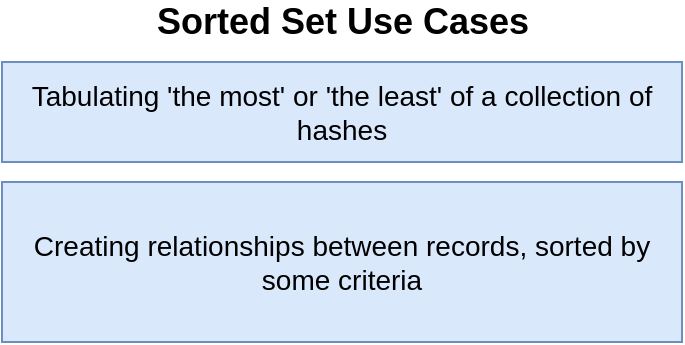 <mxfile version="13.3.7" type="device" pages="13"><diagram id="nNoxq4leVoAPPEqW5u4h" name="01 - use"><mxGraphModel dx="394" dy="243" grid="1" gridSize="10" guides="1" tooltips="1" connect="1" arrows="1" fold="1" page="1" pageScale="1" pageWidth="1920" pageHeight="1200" math="0" shadow="0"><root><mxCell id="0"/><mxCell id="1" parent="0"/><mxCell id="2M6HxOWwrxdMiW8l8NHc-2" value="Sorted Set Use Cases" style="text;html=1;strokeColor=none;fillColor=none;align=center;verticalAlign=middle;whiteSpace=wrap;rounded=0;fontSize=18;fontStyle=1" vertex="1" parent="1"><mxGeometry x="773.75" y="420" width="222.5" height="20" as="geometry"/></mxCell><mxCell id="2M6HxOWwrxdMiW8l8NHc-3" value="Tabulating 'the most' or 'the least' of a collection of hashes" style="rounded=0;whiteSpace=wrap;html=1;fontSize=14;align=center;fillColor=#dae8fc;strokeColor=#6c8ebf;" vertex="1" parent="1"><mxGeometry x="715" y="450" width="340" height="50" as="geometry"/></mxCell><mxCell id="2M6HxOWwrxdMiW8l8NHc-4" value="Creating relationships between records, sorted by some criteria" style="rounded=0;whiteSpace=wrap;html=1;fontSize=14;align=center;fillColor=#dae8fc;strokeColor=#6c8ebf;" vertex="1" parent="1"><mxGeometry x="715" y="510" width="340" height="80" as="geometry"/></mxCell></root></mxGraphModel></diagram><diagram id="wsv-cRC27FAHpRyDlbbN" name="02 - sort"><mxGraphModel dx="464" dy="286" grid="1" gridSize="10" guides="1" tooltips="1" connect="1" arrows="1" fold="1" page="1" pageScale="1" pageWidth="1920" pageHeight="1200" math="0" shadow="0"><root><mxCell id="jwTUzFerLbghVBqHRjLo-0"/><mxCell id="jwTUzFerLbghVBqHRjLo-1" parent="jwTUzFerLbghVBqHRjLo-0"/><mxCell id="jwTUzFerLbghVBqHRjLo-2" value="Redis" style="rounded=0;whiteSpace=wrap;html=1;shadow=1;fontSize=14;align=center;fillColor=#dae8fc;strokeColor=#6c8ebf;" vertex="1" parent="jwTUzFerLbghVBqHRjLo-1"><mxGeometry x="860" y="380" width="410" height="20" as="geometry"/></mxCell><mxCell id="jwTUzFerLbghVBqHRjLo-3" value="" style="rounded=0;whiteSpace=wrap;html=1;shadow=1;fontSize=14;align=center;fillColor=#dae8fc;strokeColor=#6c8ebf;" vertex="1" parent="jwTUzFerLbghVBqHRjLo-1"><mxGeometry x="860" y="400" width="410" height="280" as="geometry"/></mxCell><mxCell id="jwTUzFerLbghVBqHRjLo-4" style="edgeStyle=orthogonalEdgeStyle;rounded=0;orthogonalLoop=1;jettySize=auto;html=1;exitX=1;exitY=0.5;exitDx=0;exitDy=0;fontSize=11;" edge="1" parent="jwTUzFerLbghVBqHRjLo-1" source="jwTUzFerLbghVBqHRjLo-5"><mxGeometry relative="1" as="geometry"><mxPoint x="930.0" y="429.984" as="targetPoint"/></mxGeometry></mxCell><mxCell id="jwTUzFerLbghVBqHRjLo-5" value="books:5" style="rounded=0;whiteSpace=wrap;html=1;fontSize=9;" vertex="1" parent="jwTUzFerLbghVBqHRjLo-1"><mxGeometry x="870" y="420" width="40" height="20" as="geometry"/></mxCell><mxCell id="jwTUzFerLbghVBqHRjLo-6" value="key" style="rounded=0;whiteSpace=wrap;html=1;fontSize=9;align=center;fontStyle=2;fillColor=#f5f5f5;strokeColor=#666666;fontColor=#333333;" vertex="1" parent="jwTUzFerLbghVBqHRjLo-1"><mxGeometry x="930" y="420" width="40" height="15" as="geometry"/></mxCell><mxCell id="jwTUzFerLbghVBqHRjLo-7" value="value" style="rounded=0;whiteSpace=wrap;html=1;fontSize=9;align=center;fontStyle=2;fillColor=#f5f5f5;strokeColor=#666666;fontColor=#333333;" vertex="1" parent="jwTUzFerLbghVBqHRjLo-1"><mxGeometry x="970" y="420" width="60" height="15" as="geometry"/></mxCell><mxCell id="jwTUzFerLbghVBqHRjLo-8" value="author" style="rounded=0;whiteSpace=wrap;html=1;fontSize=8;" vertex="1" parent="jwTUzFerLbghVBqHRjLo-1"><mxGeometry x="930" y="460" width="40" height="25" as="geometry"/></mxCell><mxCell id="jwTUzFerLbghVBqHRjLo-9" value="Bookerson" style="rounded=0;whiteSpace=wrap;html=1;fontSize=10;" vertex="1" parent="jwTUzFerLbghVBqHRjLo-1"><mxGeometry x="970" y="460" width="60" height="25" as="geometry"/></mxCell><mxCell id="jwTUzFerLbghVBqHRjLo-11" value="title" style="rounded=0;whiteSpace=wrap;html=1;fontSize=8;" vertex="1" parent="jwTUzFerLbghVBqHRjLo-1"><mxGeometry x="930" y="435" width="40" height="25" as="geometry"/></mxCell><mxCell id="jwTUzFerLbghVBqHRjLo-12" value="Good Book" style="rounded=0;whiteSpace=wrap;html=1;fontSize=10;" vertex="1" parent="jwTUzFerLbghVBqHRjLo-1"><mxGeometry x="970" y="435" width="60" height="25" as="geometry"/></mxCell><mxCell id="jwTUzFerLbghVBqHRjLo-16" style="edgeStyle=orthogonalEdgeStyle;rounded=0;orthogonalLoop=1;jettySize=auto;html=1;exitX=1;exitY=0.5;exitDx=0;exitDy=0;fontSize=11;" edge="1" parent="jwTUzFerLbghVBqHRjLo-1" source="jwTUzFerLbghVBqHRjLo-17"><mxGeometry relative="1" as="geometry"><mxPoint x="930.0" y="524.984" as="targetPoint"/></mxGeometry></mxCell><mxCell id="jwTUzFerLbghVBqHRjLo-17" value="books:18" style="rounded=0;whiteSpace=wrap;html=1;fontSize=9;" vertex="1" parent="jwTUzFerLbghVBqHRjLo-1"><mxGeometry x="870" y="515" width="40" height="20" as="geometry"/></mxCell><mxCell id="jwTUzFerLbghVBqHRjLo-18" value="key" style="rounded=0;whiteSpace=wrap;html=1;fontSize=9;align=center;fontStyle=2;fillColor=#f5f5f5;strokeColor=#666666;fontColor=#333333;" vertex="1" parent="jwTUzFerLbghVBqHRjLo-1"><mxGeometry x="930" y="515" width="40" height="15" as="geometry"/></mxCell><mxCell id="jwTUzFerLbghVBqHRjLo-19" value="value" style="rounded=0;whiteSpace=wrap;html=1;fontSize=9;align=center;fontStyle=2;fillColor=#f5f5f5;strokeColor=#666666;fontColor=#333333;" vertex="1" parent="jwTUzFerLbghVBqHRjLo-1"><mxGeometry x="970" y="515" width="60" height="15" as="geometry"/></mxCell><mxCell id="jwTUzFerLbghVBqHRjLo-20" value="author" style="rounded=0;whiteSpace=wrap;html=1;fontSize=8;" vertex="1" parent="jwTUzFerLbghVBqHRjLo-1"><mxGeometry x="930" y="555" width="40" height="25" as="geometry"/></mxCell><mxCell id="jwTUzFerLbghVBqHRjLo-21" value="Booky" style="rounded=0;whiteSpace=wrap;html=1;fontSize=10;" vertex="1" parent="jwTUzFerLbghVBqHRjLo-1"><mxGeometry x="970" y="555" width="60" height="25" as="geometry"/></mxCell><mxCell id="jwTUzFerLbghVBqHRjLo-22" value="title" style="rounded=0;whiteSpace=wrap;html=1;fontSize=8;" vertex="1" parent="jwTUzFerLbghVBqHRjLo-1"><mxGeometry x="930" y="530" width="40" height="25" as="geometry"/></mxCell><mxCell id="jwTUzFerLbghVBqHRjLo-23" value="Other Book" style="rounded=0;whiteSpace=wrap;html=1;fontSize=10;" vertex="1" parent="jwTUzFerLbghVBqHRjLo-1"><mxGeometry x="970" y="530" width="60" height="25" as="geometry"/></mxCell><mxCell id="jwTUzFerLbghVBqHRjLo-24" style="edgeStyle=orthogonalEdgeStyle;rounded=0;orthogonalLoop=1;jettySize=auto;html=1;exitX=1;exitY=0.5;exitDx=0;exitDy=0;fontSize=11;" edge="1" parent="jwTUzFerLbghVBqHRjLo-1" source="jwTUzFerLbghVBqHRjLo-25"><mxGeometry relative="1" as="geometry"><mxPoint x="1140.0" y="429.984" as="targetPoint"/></mxGeometry></mxCell><mxCell id="jwTUzFerLbghVBqHRjLo-25" value="books:reviews" style="rounded=0;whiteSpace=wrap;html=1;fontSize=9;" vertex="1" parent="jwTUzFerLbghVBqHRjLo-1"><mxGeometry x="1050" y="420" width="70" height="20" as="geometry"/></mxCell><mxCell id="jwTUzFerLbghVBqHRjLo-26" value="member" style="rounded=0;whiteSpace=wrap;html=1;fontSize=9;align=center;fontStyle=2;fillColor=#f5f5f5;strokeColor=#666666;fontColor=#333333;" vertex="1" parent="jwTUzFerLbghVBqHRjLo-1"><mxGeometry x="1140" y="420" width="60" height="15" as="geometry"/></mxCell><mxCell id="jwTUzFerLbghVBqHRjLo-27" value="score" style="rounded=0;whiteSpace=wrap;html=1;fontSize=9;align=center;fontStyle=2;fillColor=#f5f5f5;strokeColor=#666666;fontColor=#333333;" vertex="1" parent="jwTUzFerLbghVBqHRjLo-1"><mxGeometry x="1200" y="420" width="60" height="15" as="geometry"/></mxCell><mxCell id="jwTUzFerLbghVBqHRjLo-28" value="5" style="rounded=0;whiteSpace=wrap;html=1;fontSize=8;" vertex="1" parent="jwTUzFerLbghVBqHRjLo-1"><mxGeometry x="1140" y="460" width="60" height="25" as="geometry"/></mxCell><mxCell id="jwTUzFerLbghVBqHRjLo-29" value="25" style="rounded=0;whiteSpace=wrap;html=1;fontSize=10;" vertex="1" parent="jwTUzFerLbghVBqHRjLo-1"><mxGeometry x="1200" y="460" width="60" height="25" as="geometry"/></mxCell><mxCell id="jwTUzFerLbghVBqHRjLo-30" value="18" style="rounded=0;whiteSpace=wrap;html=1;fontSize=8;" vertex="1" parent="jwTUzFerLbghVBqHRjLo-1"><mxGeometry x="1140" y="435" width="60" height="25" as="geometry"/></mxCell><mxCell id="jwTUzFerLbghVBqHRjLo-31" value="5" style="rounded=0;whiteSpace=wrap;html=1;fontSize=10;" vertex="1" parent="jwTUzFerLbghVBqHRjLo-1"><mxGeometry x="1200" y="435" width="60" height="25" as="geometry"/></mxCell><mxCell id="jwTUzFerLbghVBqHRjLo-32" value="Hash" style="rounded=0;whiteSpace=wrap;html=1;fillColor=#ffe6cc;strokeColor=#d79b00;fontStyle=2;fontSize=8;" vertex="1" parent="jwTUzFerLbghVBqHRjLo-1"><mxGeometry x="930" y="405" width="100" height="15" as="geometry"/></mxCell><mxCell id="jwTUzFerLbghVBqHRjLo-33" value="Hash" style="rounded=0;whiteSpace=wrap;html=1;fillColor=#ffe6cc;strokeColor=#d79b00;fontStyle=2;fontSize=8;" vertex="1" parent="jwTUzFerLbghVBqHRjLo-1"><mxGeometry x="930" y="500" width="100" height="15" as="geometry"/></mxCell><mxCell id="jwTUzFerLbghVBqHRjLo-34" value="Sorted Set" style="rounded=0;whiteSpace=wrap;html=1;fillColor=#ffe6cc;strokeColor=#d79b00;fontStyle=2;fontSize=8;" vertex="1" parent="jwTUzFerLbghVBqHRjLo-1"><mxGeometry x="1140" y="405" width="120" height="15" as="geometry"/></mxCell><mxCell id="jwTUzFerLbghVBqHRjLo-35" style="edgeStyle=orthogonalEdgeStyle;rounded=0;orthogonalLoop=1;jettySize=auto;html=1;exitX=1;exitY=0.5;exitDx=0;exitDy=0;fontSize=11;" edge="1" parent="jwTUzFerLbghVBqHRjLo-1" source="jwTUzFerLbghVBqHRjLo-36"><mxGeometry relative="1" as="geometry"><mxPoint x="1140.0" y="524.984" as="targetPoint"/></mxGeometry></mxCell><mxCell id="jwTUzFerLbghVBqHRjLo-36" value="books:ratings" style="rounded=0;whiteSpace=wrap;html=1;fontSize=9;" vertex="1" parent="jwTUzFerLbghVBqHRjLo-1"><mxGeometry x="1050" y="515" width="70" height="20" as="geometry"/></mxCell><mxCell id="jwTUzFerLbghVBqHRjLo-37" value="member" style="rounded=0;whiteSpace=wrap;html=1;fontSize=9;align=center;fontStyle=2;fillColor=#f5f5f5;strokeColor=#666666;fontColor=#333333;" vertex="1" parent="jwTUzFerLbghVBqHRjLo-1"><mxGeometry x="1140" y="515" width="60" height="15" as="geometry"/></mxCell><mxCell id="jwTUzFerLbghVBqHRjLo-38" value="score" style="rounded=0;whiteSpace=wrap;html=1;fontSize=9;align=center;fontStyle=2;fillColor=#f5f5f5;strokeColor=#666666;fontColor=#333333;" vertex="1" parent="jwTUzFerLbghVBqHRjLo-1"><mxGeometry x="1200" y="515" width="60" height="15" as="geometry"/></mxCell><mxCell id="jwTUzFerLbghVBqHRjLo-39" value="books:5" style="rounded=0;whiteSpace=wrap;html=1;fontSize=8;" vertex="1" parent="jwTUzFerLbghVBqHRjLo-1"><mxGeometry x="1140" y="555" width="60" height="25" as="geometry"/></mxCell><mxCell id="jwTUzFerLbghVBqHRjLo-40" value="4.90" style="rounded=0;whiteSpace=wrap;html=1;fontSize=10;" vertex="1" parent="jwTUzFerLbghVBqHRjLo-1"><mxGeometry x="1200" y="555" width="60" height="25" as="geometry"/></mxCell><mxCell id="jwTUzFerLbghVBqHRjLo-41" value="books:18" style="rounded=0;whiteSpace=wrap;html=1;fontSize=8;" vertex="1" parent="jwTUzFerLbghVBqHRjLo-1"><mxGeometry x="1140" y="530" width="60" height="25" as="geometry"/></mxCell><mxCell id="jwTUzFerLbghVBqHRjLo-42" value="4.12" style="rounded=0;whiteSpace=wrap;html=1;fontSize=10;" vertex="1" parent="jwTUzFerLbghVBqHRjLo-1"><mxGeometry x="1200" y="530" width="60" height="25" as="geometry"/></mxCell><mxCell id="jwTUzFerLbghVBqHRjLo-43" value="Sorted Set" style="rounded=0;whiteSpace=wrap;html=1;fillColor=#ffe6cc;strokeColor=#d79b00;fontStyle=2;fontSize=8;" vertex="1" parent="jwTUzFerLbghVBqHRjLo-1"><mxGeometry x="1140" y="500" width="120" height="15" as="geometry"/></mxCell><mxCell id="jwTUzFerLbghVBqHRjLo-44" style="edgeStyle=orthogonalEdgeStyle;rounded=0;orthogonalLoop=1;jettySize=auto;html=1;exitX=1;exitY=0.5;exitDx=0;exitDy=0;fontSize=11;" edge="1" parent="jwTUzFerLbghVBqHRjLo-1" source="jwTUzFerLbghVBqHRjLo-45"><mxGeometry relative="1" as="geometry"><mxPoint x="1140.0" y="614.984" as="targetPoint"/></mxGeometry></mxCell><mxCell id="jwTUzFerLbghVBqHRjLo-45" value="books:purchases" style="rounded=0;whiteSpace=wrap;html=1;fontSize=9;" vertex="1" parent="jwTUzFerLbghVBqHRjLo-1"><mxGeometry x="1050" y="605" width="70" height="20" as="geometry"/></mxCell><mxCell id="jwTUzFerLbghVBqHRjLo-46" value="member" style="rounded=0;whiteSpace=wrap;html=1;fontSize=9;align=center;fontStyle=2;fillColor=#f5f5f5;strokeColor=#666666;fontColor=#333333;" vertex="1" parent="jwTUzFerLbghVBqHRjLo-1"><mxGeometry x="1140" y="605" width="60" height="15" as="geometry"/></mxCell><mxCell id="jwTUzFerLbghVBqHRjLo-47" value="score" style="rounded=0;whiteSpace=wrap;html=1;fontSize=9;align=center;fontStyle=2;fillColor=#f5f5f5;strokeColor=#666666;fontColor=#333333;" vertex="1" parent="jwTUzFerLbghVBqHRjLo-1"><mxGeometry x="1200" y="605" width="60" height="15" as="geometry"/></mxCell><mxCell id="jwTUzFerLbghVBqHRjLo-48" value="books:5" style="rounded=0;whiteSpace=wrap;html=1;fontSize=8;" vertex="1" parent="jwTUzFerLbghVBqHRjLo-1"><mxGeometry x="1140" y="645" width="60" height="25" as="geometry"/></mxCell><mxCell id="jwTUzFerLbghVBqHRjLo-49" value="81958" style="rounded=0;whiteSpace=wrap;html=1;fontSize=10;" vertex="1" parent="jwTUzFerLbghVBqHRjLo-1"><mxGeometry x="1200" y="645" width="60" height="25" as="geometry"/></mxCell><mxCell id="jwTUzFerLbghVBqHRjLo-50" value="books:18" style="rounded=0;whiteSpace=wrap;html=1;fontSize=8;" vertex="1" parent="jwTUzFerLbghVBqHRjLo-1"><mxGeometry x="1140" y="620" width="60" height="25" as="geometry"/></mxCell><mxCell id="jwTUzFerLbghVBqHRjLo-51" value="4256" style="rounded=0;whiteSpace=wrap;html=1;fontSize=10;" vertex="1" parent="jwTUzFerLbghVBqHRjLo-1"><mxGeometry x="1200" y="620" width="60" height="25" as="geometry"/></mxCell><mxCell id="jwTUzFerLbghVBqHRjLo-52" value="Sorted Set" style="rounded=0;whiteSpace=wrap;html=1;fillColor=#ffe6cc;strokeColor=#d79b00;fontStyle=2;fontSize=8;" vertex="1" parent="jwTUzFerLbghVBqHRjLo-1"><mxGeometry x="1140" y="590" width="120" height="15" as="geometry"/></mxCell><mxCell id="jwTUzFerLbghVBqHRjLo-53" value="" style="shape=curlyBracket;whiteSpace=wrap;html=1;rounded=1;fontSize=8;rotation=-180;" vertex="1" parent="jwTUzFerLbghVBqHRjLo-1"><mxGeometry x="1265" y="405" width="25" height="80" as="geometry"/></mxCell><mxCell id="jwTUzFerLbghVBqHRjLo-54" value="" style="shape=curlyBracket;whiteSpace=wrap;html=1;rounded=1;fontSize=8;rotation=-180;" vertex="1" parent="jwTUzFerLbghVBqHRjLo-1"><mxGeometry x="1265" y="500" width="25" height="80" as="geometry"/></mxCell><mxCell id="jwTUzFerLbghVBqHRjLo-55" value="" style="shape=curlyBracket;whiteSpace=wrap;html=1;rounded=1;fontSize=8;rotation=-180;" vertex="1" parent="jwTUzFerLbghVBqHRjLo-1"><mxGeometry x="1265" y="590" width="25" height="80" as="geometry"/></mxCell><mxCell id="jwTUzFerLbghVBqHRjLo-56" value="Which book has the most reviews?" style="text;html=1;strokeColor=none;fillColor=none;align=left;verticalAlign=middle;whiteSpace=wrap;rounded=0;fontSize=17;" vertex="1" parent="jwTUzFerLbghVBqHRjLo-1"><mxGeometry x="1290" y="435" width="120" height="20" as="geometry"/></mxCell><mxCell id="jwTUzFerLbghVBqHRjLo-57" value="Which book has the highest rating?" style="text;html=1;strokeColor=none;fillColor=none;align=left;verticalAlign=middle;whiteSpace=wrap;rounded=0;fontSize=17;" vertex="1" parent="jwTUzFerLbghVBqHRjLo-1"><mxGeometry x="1290" y="530" width="120" height="20" as="geometry"/></mxCell><mxCell id="jwTUzFerLbghVBqHRjLo-58" value="Which book has the most purchases?" style="text;html=1;strokeColor=none;fillColor=none;align=left;verticalAlign=middle;whiteSpace=wrap;rounded=0;fontSize=17;" vertex="1" parent="jwTUzFerLbghVBqHRjLo-1"><mxGeometry x="1290" y="620" width="120" height="20" as="geometry"/></mxCell></root></mxGraphModel></diagram><diagram id="lMlssVl09gGhZPBKr3Q6" name="03 - rel"><mxGraphModel dx="555" dy="343" grid="1" gridSize="10" guides="1" tooltips="1" connect="1" arrows="1" fold="1" page="1" pageScale="1" pageWidth="1920" pageHeight="1200" math="0" shadow="0"><root><mxCell id="ZvhILYe_TvYZYyKWapIh-0"/><mxCell id="ZvhILYe_TvYZYyKWapIh-1" parent="ZvhILYe_TvYZYyKWapIh-0"/><mxCell id="QgZ2pN8475Fnhc8_7agc-1" value="" style="rounded=0;whiteSpace=wrap;html=1;shadow=1;fontSize=14;align=center;fillColor=#dae8fc;strokeColor=#6c8ebf;" vertex="1" parent="ZvhILYe_TvYZYyKWapIh-1"><mxGeometry x="860" y="400" width="400" height="240" as="geometry"/></mxCell><mxCell id="QgZ2pN8475Fnhc8_7agc-55" value="" style="rounded=0;whiteSpace=wrap;html=1;fontSize=14;align=center;fillColor=#f5f5f5;strokeColor=#666666;fontColor=#333333;" vertex="1" parent="ZvhILYe_TvYZYyKWapIh-1"><mxGeometry x="885" y="450" width="120" height="160" as="geometry"/></mxCell><mxCell id="QgZ2pN8475Fnhc8_7agc-56" value="Authors" style="rounded=0;whiteSpace=wrap;html=1;fontSize=14;align=center;fillColor=#f5f5f5;strokeColor=#666666;fontColor=#333333;fontStyle=1" vertex="1" parent="ZvhILYe_TvYZYyKWapIh-1"><mxGeometry x="885" y="420" width="120" height="30" as="geometry"/></mxCell><mxCell id="QgZ2pN8475Fnhc8_7agc-57" value="" style="rounded=0;whiteSpace=wrap;html=1;fontSize=14;align=center;fillColor=#f5f5f5;strokeColor=#666666;fontColor=#333333;" vertex="1" parent="ZvhILYe_TvYZYyKWapIh-1"><mxGeometry x="1110" y="450" width="120" height="160" as="geometry"/></mxCell><mxCell id="QgZ2pN8475Fnhc8_7agc-58" value="Books" style="rounded=0;whiteSpace=wrap;html=1;fontSize=14;align=center;fillColor=#f5f5f5;strokeColor=#666666;fontColor=#333333;fontStyle=1" vertex="1" parent="ZvhILYe_TvYZYyKWapIh-1"><mxGeometry x="1110" y="420" width="120" height="30" as="geometry"/></mxCell><mxCell id="_pkRDEaASBLVOINCx0yc-0" style="edgeStyle=orthogonalEdgeStyle;rounded=0;orthogonalLoop=1;jettySize=auto;html=1;exitX=1;exitY=0.5;exitDx=0;exitDy=0;fontSize=18;" edge="1" parent="ZvhILYe_TvYZYyKWapIh-1" source="QgZ2pN8475Fnhc8_7agc-53" target="QgZ2pN8475Fnhc8_7agc-59"><mxGeometry relative="1" as="geometry"/></mxCell><mxCell id="_pkRDEaASBLVOINCx0yc-2" style="edgeStyle=orthogonalEdgeStyle;rounded=0;orthogonalLoop=1;jettySize=auto;html=1;exitX=1;exitY=0.75;exitDx=0;exitDy=0;entryX=0;entryY=0.5;entryDx=0;entryDy=0;fontSize=18;" edge="1" parent="ZvhILYe_TvYZYyKWapIh-1" source="QgZ2pN8475Fnhc8_7agc-53" target="QgZ2pN8475Fnhc8_7agc-60"><mxGeometry relative="1" as="geometry"><Array as="points"><mxPoint x="1040" y="490"/><mxPoint x="1040" y="560"/></Array></mxGeometry></mxCell><mxCell id="QgZ2pN8475Fnhc8_7agc-53" value="Samantha" style="rounded=0;whiteSpace=wrap;html=1;fontSize=14;align=center;" vertex="1" parent="ZvhILYe_TvYZYyKWapIh-1"><mxGeometry x="900" y="460" width="90" height="40" as="geometry"/></mxCell><mxCell id="_pkRDEaASBLVOINCx0yc-1" style="edgeStyle=orthogonalEdgeStyle;rounded=0;orthogonalLoop=1;jettySize=auto;html=1;exitX=1;exitY=0.5;exitDx=0;exitDy=0;fontSize=18;" edge="1" parent="ZvhILYe_TvYZYyKWapIh-1" source="QgZ2pN8475Fnhc8_7agc-54" target="QgZ2pN8475Fnhc8_7agc-59"><mxGeometry relative="1" as="geometry"/></mxCell><mxCell id="_pkRDEaASBLVOINCx0yc-3" style="edgeStyle=orthogonalEdgeStyle;rounded=0;orthogonalLoop=1;jettySize=auto;html=1;exitX=1;exitY=0.75;exitDx=0;exitDy=0;fontSize=18;" edge="1" parent="ZvhILYe_TvYZYyKWapIh-1" source="QgZ2pN8475Fnhc8_7agc-54" target="QgZ2pN8475Fnhc8_7agc-60"><mxGeometry relative="1" as="geometry"><Array as="points"><mxPoint x="1040" y="540"/><mxPoint x="1040" y="560"/></Array></mxGeometry></mxCell><mxCell id="QgZ2pN8475Fnhc8_7agc-54" value="Alex" style="rounded=0;whiteSpace=wrap;html=1;fontSize=14;align=center;" vertex="1" parent="ZvhILYe_TvYZYyKWapIh-1"><mxGeometry x="900" y="510" width="90" height="40" as="geometry"/></mxCell><mxCell id="QgZ2pN8475Fnhc8_7agc-59" value="A Biography" style="rounded=0;whiteSpace=wrap;html=1;fontSize=14;align=center;" vertex="1" parent="ZvhILYe_TvYZYyKWapIh-1"><mxGeometry x="1125" y="470" width="90" height="40" as="geometry"/></mxCell><mxCell id="QgZ2pN8475Fnhc8_7agc-60" value="History Book" style="rounded=0;whiteSpace=wrap;html=1;fontSize=14;align=center;" vertex="1" parent="ZvhILYe_TvYZYyKWapIh-1"><mxGeometry x="1125" y="540" width="90" height="40" as="geometry"/></mxCell><mxCell id="QgZ2pN8475Fnhc8_7agc-61" value="Jimantha" style="rounded=0;whiteSpace=wrap;html=1;fontSize=14;align=center;" vertex="1" parent="ZvhILYe_TvYZYyKWapIh-1"><mxGeometry x="900" y="560" width="90" height="40" as="geometry"/></mxCell></root></mxGraphModel></diagram><diagram name="04 - m2m" id="qwf3DBhbmUSqwPJQtAxH"><mxGraphModel dx="484" dy="299" grid="1" gridSize="10" guides="1" tooltips="1" connect="1" arrows="1" fold="1" page="1" pageScale="1" pageWidth="1920" pageHeight="1200" math="0" shadow="0"><root><mxCell id="LSb5SieE0zfv912lrKLX-0"/><mxCell id="LSb5SieE0zfv912lrKLX-1" parent="LSb5SieE0zfv912lrKLX-0"/><mxCell id="BRm5uM5rFyJB1Z8kBLfM-0" value="Redis" style="rounded=0;whiteSpace=wrap;html=1;shadow=1;fontSize=14;align=center;fillColor=#dae8fc;strokeColor=#6c8ebf;" vertex="1" parent="LSb5SieE0zfv912lrKLX-1"><mxGeometry x="850" y="380" width="400" height="20" as="geometry"/></mxCell><mxCell id="BRm5uM5rFyJB1Z8kBLfM-1" value="" style="rounded=0;whiteSpace=wrap;html=1;shadow=1;fontSize=14;align=center;fillColor=#dae8fc;strokeColor=#6c8ebf;" vertex="1" parent="LSb5SieE0zfv912lrKLX-1"><mxGeometry x="850" y="400" width="400" height="190" as="geometry"/></mxCell><mxCell id="BRm5uM5rFyJB1Z8kBLfM-2" style="edgeStyle=orthogonalEdgeStyle;rounded=0;orthogonalLoop=1;jettySize=auto;html=1;exitX=1;exitY=0.5;exitDx=0;exitDy=0;fontSize=11;" edge="1" parent="LSb5SieE0zfv912lrKLX-1" source="BRm5uM5rFyJB1Z8kBLfM-3"><mxGeometry relative="1" as="geometry"><mxPoint x="930.0" y="429.984" as="targetPoint"/></mxGeometry></mxCell><mxCell id="BRm5uM5rFyJB1Z8kBLfM-3" value="author:4" style="rounded=0;whiteSpace=wrap;html=1;fontSize=9;" vertex="1" parent="LSb5SieE0zfv912lrKLX-1"><mxGeometry x="860" y="420" width="50" height="20" as="geometry"/></mxCell><mxCell id="BRm5uM5rFyJB1Z8kBLfM-4" value="key" style="rounded=0;whiteSpace=wrap;html=1;fontSize=9;align=center;fontStyle=2;fillColor=#f5f5f5;strokeColor=#666666;fontColor=#333333;" vertex="1" parent="LSb5SieE0zfv912lrKLX-1"><mxGeometry x="930" y="420" width="40" height="15" as="geometry"/></mxCell><mxCell id="BRm5uM5rFyJB1Z8kBLfM-5" value="value" style="rounded=0;whiteSpace=wrap;html=1;fontSize=9;align=center;fontStyle=2;fillColor=#f5f5f5;strokeColor=#666666;fontColor=#333333;" vertex="1" parent="LSb5SieE0zfv912lrKLX-1"><mxGeometry x="970" y="420" width="60" height="15" as="geometry"/></mxCell><mxCell id="BRm5uM5rFyJB1Z8kBLfM-8" value="name" style="rounded=0;whiteSpace=wrap;html=1;fontSize=8;" vertex="1" parent="LSb5SieE0zfv912lrKLX-1"><mxGeometry x="930" y="435" width="40" height="25" as="geometry"/></mxCell><mxCell id="BRm5uM5rFyJB1Z8kBLfM-9" value="Samantha" style="rounded=0;whiteSpace=wrap;html=1;fontSize=10;" vertex="1" parent="LSb5SieE0zfv912lrKLX-1"><mxGeometry x="970" y="435" width="60" height="25" as="geometry"/></mxCell><mxCell id="BRm5uM5rFyJB1Z8kBLfM-18" style="edgeStyle=orthogonalEdgeStyle;rounded=0;orthogonalLoop=1;jettySize=auto;html=1;exitX=1;exitY=0.5;exitDx=0;exitDy=0;fontSize=11;" edge="1" parent="LSb5SieE0zfv912lrKLX-1" source="BRm5uM5rFyJB1Z8kBLfM-19"><mxGeometry relative="1" as="geometry"><mxPoint x="1140.0" y="429.984" as="targetPoint"/></mxGeometry></mxCell><mxCell id="BRm5uM5rFyJB1Z8kBLfM-19" value="book:5" style="rounded=0;whiteSpace=wrap;html=1;fontSize=9;" vertex="1" parent="LSb5SieE0zfv912lrKLX-1"><mxGeometry x="1070" y="420" width="50" height="20" as="geometry"/></mxCell><mxCell id="BRm5uM5rFyJB1Z8kBLfM-26" value="Hash" style="rounded=0;whiteSpace=wrap;html=1;fillColor=#ffe6cc;strokeColor=#d79b00;fontStyle=2;fontSize=8;" vertex="1" parent="LSb5SieE0zfv912lrKLX-1"><mxGeometry x="930" y="405" width="100" height="15" as="geometry"/></mxCell><mxCell id="BRm5uM5rFyJB1Z8kBLfM-53" style="edgeStyle=orthogonalEdgeStyle;rounded=0;orthogonalLoop=1;jettySize=auto;html=1;exitX=1;exitY=0.5;exitDx=0;exitDy=0;fontSize=11;" edge="1" parent="LSb5SieE0zfv912lrKLX-1" source="BRm5uM5rFyJB1Z8kBLfM-54"><mxGeometry relative="1" as="geometry"><mxPoint x="930.0" y="494.984" as="targetPoint"/></mxGeometry></mxCell><mxCell id="BRm5uM5rFyJB1Z8kBLfM-54" value="author:14" style="rounded=0;whiteSpace=wrap;html=1;fontSize=9;" vertex="1" parent="LSb5SieE0zfv912lrKLX-1"><mxGeometry x="860" y="485" width="50" height="20" as="geometry"/></mxCell><mxCell id="BRm5uM5rFyJB1Z8kBLfM-55" value="key" style="rounded=0;whiteSpace=wrap;html=1;fontSize=9;align=center;fontStyle=2;fillColor=#f5f5f5;strokeColor=#666666;fontColor=#333333;" vertex="1" parent="LSb5SieE0zfv912lrKLX-1"><mxGeometry x="930" y="485" width="40" height="15" as="geometry"/></mxCell><mxCell id="BRm5uM5rFyJB1Z8kBLfM-56" value="value" style="rounded=0;whiteSpace=wrap;html=1;fontSize=9;align=center;fontStyle=2;fillColor=#f5f5f5;strokeColor=#666666;fontColor=#333333;" vertex="1" parent="LSb5SieE0zfv912lrKLX-1"><mxGeometry x="970" y="485" width="60" height="15" as="geometry"/></mxCell><mxCell id="BRm5uM5rFyJB1Z8kBLfM-57" value="name" style="rounded=0;whiteSpace=wrap;html=1;fontSize=8;" vertex="1" parent="LSb5SieE0zfv912lrKLX-1"><mxGeometry x="930" y="500" width="40" height="25" as="geometry"/></mxCell><mxCell id="BRm5uM5rFyJB1Z8kBLfM-58" value="Alex" style="rounded=0;whiteSpace=wrap;html=1;fontSize=10;" vertex="1" parent="LSb5SieE0zfv912lrKLX-1"><mxGeometry x="970" y="500" width="60" height="25" as="geometry"/></mxCell><mxCell id="BRm5uM5rFyJB1Z8kBLfM-59" value="Hash" style="rounded=0;whiteSpace=wrap;html=1;fillColor=#ffe6cc;strokeColor=#d79b00;fontStyle=2;fontSize=8;" vertex="1" parent="LSb5SieE0zfv912lrKLX-1"><mxGeometry x="930" y="470" width="100" height="15" as="geometry"/></mxCell><mxCell id="BRm5uM5rFyJB1Z8kBLfM-60" style="edgeStyle=orthogonalEdgeStyle;rounded=0;orthogonalLoop=1;jettySize=auto;html=1;exitX=1;exitY=0.5;exitDx=0;exitDy=0;fontSize=11;" edge="1" parent="LSb5SieE0zfv912lrKLX-1" source="BRm5uM5rFyJB1Z8kBLfM-61"><mxGeometry relative="1" as="geometry"><mxPoint x="1140.0" y="494.984" as="targetPoint"/></mxGeometry></mxCell><mxCell id="BRm5uM5rFyJB1Z8kBLfM-61" value="book:43" style="rounded=0;whiteSpace=wrap;html=1;fontSize=9;" vertex="1" parent="LSb5SieE0zfv912lrKLX-1"><mxGeometry x="1070" y="485" width="50" height="20" as="geometry"/></mxCell><mxCell id="BRm5uM5rFyJB1Z8kBLfM-69" value="key" style="rounded=0;whiteSpace=wrap;html=1;fontSize=9;align=center;fontStyle=2;fillColor=#f5f5f5;strokeColor=#666666;fontColor=#333333;" vertex="1" parent="LSb5SieE0zfv912lrKLX-1"><mxGeometry x="1140" y="420" width="40" height="15" as="geometry"/></mxCell><mxCell id="BRm5uM5rFyJB1Z8kBLfM-70" value="value" style="rounded=0;whiteSpace=wrap;html=1;fontSize=9;align=center;fontStyle=2;fillColor=#f5f5f5;strokeColor=#666666;fontColor=#333333;" vertex="1" parent="LSb5SieE0zfv912lrKLX-1"><mxGeometry x="1180" y="420" width="60" height="15" as="geometry"/></mxCell><mxCell id="BRm5uM5rFyJB1Z8kBLfM-71" value="title" style="rounded=0;whiteSpace=wrap;html=1;fontSize=8;" vertex="1" parent="LSb5SieE0zfv912lrKLX-1"><mxGeometry x="1140" y="435" width="40" height="25" as="geometry"/></mxCell><mxCell id="BRm5uM5rFyJB1Z8kBLfM-72" value="History" style="rounded=0;whiteSpace=wrap;html=1;fontSize=10;" vertex="1" parent="LSb5SieE0zfv912lrKLX-1"><mxGeometry x="1180" y="435" width="60" height="25" as="geometry"/></mxCell><mxCell id="BRm5uM5rFyJB1Z8kBLfM-73" value="Hash" style="rounded=0;whiteSpace=wrap;html=1;fillColor=#ffe6cc;strokeColor=#d79b00;fontStyle=2;fontSize=8;" vertex="1" parent="LSb5SieE0zfv912lrKLX-1"><mxGeometry x="1140" y="405" width="100" height="15" as="geometry"/></mxCell><mxCell id="BRm5uM5rFyJB1Z8kBLfM-74" value="key" style="rounded=0;whiteSpace=wrap;html=1;fontSize=9;align=center;fontStyle=2;fillColor=#f5f5f5;strokeColor=#666666;fontColor=#333333;" vertex="1" parent="LSb5SieE0zfv912lrKLX-1"><mxGeometry x="1140" y="485" width="40" height="15" as="geometry"/></mxCell><mxCell id="BRm5uM5rFyJB1Z8kBLfM-75" value="value" style="rounded=0;whiteSpace=wrap;html=1;fontSize=9;align=center;fontStyle=2;fillColor=#f5f5f5;strokeColor=#666666;fontColor=#333333;" vertex="1" parent="LSb5SieE0zfv912lrKLX-1"><mxGeometry x="1180" y="485" width="60" height="15" as="geometry"/></mxCell><mxCell id="BRm5uM5rFyJB1Z8kBLfM-76" value="title" style="rounded=0;whiteSpace=wrap;html=1;fontSize=8;" vertex="1" parent="LSb5SieE0zfv912lrKLX-1"><mxGeometry x="1140" y="500" width="40" height="25" as="geometry"/></mxCell><mxCell id="BRm5uM5rFyJB1Z8kBLfM-77" value="Book" style="rounded=0;whiteSpace=wrap;html=1;fontSize=10;" vertex="1" parent="LSb5SieE0zfv912lrKLX-1"><mxGeometry x="1180" y="500" width="60" height="25" as="geometry"/></mxCell><mxCell id="BRm5uM5rFyJB1Z8kBLfM-78" value="Hash" style="rounded=0;whiteSpace=wrap;html=1;fillColor=#ffe6cc;strokeColor=#d79b00;fontStyle=2;fontSize=8;" vertex="1" parent="LSb5SieE0zfv912lrKLX-1"><mxGeometry x="1140" y="470" width="100" height="15" as="geometry"/></mxCell></root></mxGraphModel></diagram><diagram name="05 - m2m" id="O9oagtELtV3kiX1Th8OE"><mxGraphModel dx="584" dy="360" grid="1" gridSize="10" guides="1" tooltips="1" connect="1" arrows="1" fold="1" page="1" pageScale="1" pageWidth="1920" pageHeight="1200" math="0" shadow="0"><root><mxCell id="1xpSl1z2GRonYQtTIg3_-0"/><mxCell id="1xpSl1z2GRonYQtTIg3_-1" parent="1xpSl1z2GRonYQtTIg3_-0"/><mxCell id="1xpSl1z2GRonYQtTIg3_-2" value="Redis" style="rounded=0;whiteSpace=wrap;html=1;shadow=1;fontSize=14;align=center;fillColor=#dae8fc;strokeColor=#6c8ebf;" vertex="1" parent="1xpSl1z2GRonYQtTIg3_-1"><mxGeometry x="800" y="380" width="500" height="20" as="geometry"/></mxCell><mxCell id="1xpSl1z2GRonYQtTIg3_-3" value="" style="rounded=0;whiteSpace=wrap;html=1;shadow=1;fontSize=14;align=center;fillColor=#dae8fc;strokeColor=#6c8ebf;" vertex="1" parent="1xpSl1z2GRonYQtTIg3_-1"><mxGeometry x="800" y="400" width="500" height="290" as="geometry"/></mxCell><mxCell id="1xpSl1z2GRonYQtTIg3_-4" style="edgeStyle=orthogonalEdgeStyle;rounded=0;orthogonalLoop=1;jettySize=auto;html=1;exitX=1;exitY=0.5;exitDx=0;exitDy=0;fontSize=11;" edge="1" parent="1xpSl1z2GRonYQtTIg3_-1" source="1xpSl1z2GRonYQtTIg3_-5"><mxGeometry relative="1" as="geometry"><mxPoint x="930.0" y="429.984" as="targetPoint"/></mxGeometry></mxCell><mxCell id="1xpSl1z2GRonYQtTIg3_-5" value="author:4" style="rounded=0;whiteSpace=wrap;html=1;fontSize=9;" vertex="1" parent="1xpSl1z2GRonYQtTIg3_-1"><mxGeometry x="860" y="420" width="50" height="20" as="geometry"/></mxCell><mxCell id="1xpSl1z2GRonYQtTIg3_-6" value="key" style="rounded=0;whiteSpace=wrap;html=1;fontSize=9;align=center;fontStyle=2;fillColor=#f5f5f5;strokeColor=#666666;fontColor=#333333;" vertex="1" parent="1xpSl1z2GRonYQtTIg3_-1"><mxGeometry x="930" y="420" width="40" height="15" as="geometry"/></mxCell><mxCell id="1xpSl1z2GRonYQtTIg3_-7" value="value" style="rounded=0;whiteSpace=wrap;html=1;fontSize=9;align=center;fontStyle=2;fillColor=#f5f5f5;strokeColor=#666666;fontColor=#333333;" vertex="1" parent="1xpSl1z2GRonYQtTIg3_-1"><mxGeometry x="970" y="420" width="60" height="15" as="geometry"/></mxCell><mxCell id="1xpSl1z2GRonYQtTIg3_-8" value="name" style="rounded=0;whiteSpace=wrap;html=1;fontSize=8;" vertex="1" parent="1xpSl1z2GRonYQtTIg3_-1"><mxGeometry x="930" y="435" width="40" height="25" as="geometry"/></mxCell><mxCell id="1xpSl1z2GRonYQtTIg3_-9" value="Samantha" style="rounded=0;whiteSpace=wrap;html=1;fontSize=10;" vertex="1" parent="1xpSl1z2GRonYQtTIg3_-1"><mxGeometry x="970" y="435" width="60" height="25" as="geometry"/></mxCell><mxCell id="1xpSl1z2GRonYQtTIg3_-12" value="Hash" style="rounded=0;whiteSpace=wrap;html=1;fillColor=#ffe6cc;strokeColor=#d79b00;fontStyle=2;fontSize=8;" vertex="1" parent="1xpSl1z2GRonYQtTIg3_-1"><mxGeometry x="930" y="405" width="100" height="15" as="geometry"/></mxCell><mxCell id="1xpSl1z2GRonYQtTIg3_-13" style="edgeStyle=orthogonalEdgeStyle;rounded=0;orthogonalLoop=1;jettySize=auto;html=1;exitX=1;exitY=0.5;exitDx=0;exitDy=0;fontSize=11;" edge="1" parent="1xpSl1z2GRonYQtTIg3_-1" source="1xpSl1z2GRonYQtTIg3_-14"><mxGeometry relative="1" as="geometry"><mxPoint x="930.0" y="494.984" as="targetPoint"/></mxGeometry></mxCell><mxCell id="1xpSl1z2GRonYQtTIg3_-14" value="author:14" style="rounded=0;whiteSpace=wrap;html=1;fontSize=9;" vertex="1" parent="1xpSl1z2GRonYQtTIg3_-1"><mxGeometry x="860" y="485" width="50" height="20" as="geometry"/></mxCell><mxCell id="1xpSl1z2GRonYQtTIg3_-15" value="key" style="rounded=0;whiteSpace=wrap;html=1;fontSize=9;align=center;fontStyle=2;fillColor=#f5f5f5;strokeColor=#666666;fontColor=#333333;" vertex="1" parent="1xpSl1z2GRonYQtTIg3_-1"><mxGeometry x="930" y="485" width="40" height="15" as="geometry"/></mxCell><mxCell id="1xpSl1z2GRonYQtTIg3_-16" value="value" style="rounded=0;whiteSpace=wrap;html=1;fontSize=9;align=center;fontStyle=2;fillColor=#f5f5f5;strokeColor=#666666;fontColor=#333333;" vertex="1" parent="1xpSl1z2GRonYQtTIg3_-1"><mxGeometry x="970" y="485" width="60" height="15" as="geometry"/></mxCell><mxCell id="1xpSl1z2GRonYQtTIg3_-17" value="name" style="rounded=0;whiteSpace=wrap;html=1;fontSize=8;" vertex="1" parent="1xpSl1z2GRonYQtTIg3_-1"><mxGeometry x="930" y="500" width="40" height="25" as="geometry"/></mxCell><mxCell id="1xpSl1z2GRonYQtTIg3_-18" value="Alex" style="rounded=0;whiteSpace=wrap;html=1;fontSize=10;" vertex="1" parent="1xpSl1z2GRonYQtTIg3_-1"><mxGeometry x="970" y="500" width="60" height="25" as="geometry"/></mxCell><mxCell id="1xpSl1z2GRonYQtTIg3_-19" value="Hash" style="rounded=0;whiteSpace=wrap;html=1;fillColor=#ffe6cc;strokeColor=#d79b00;fontStyle=2;fontSize=8;" vertex="1" parent="1xpSl1z2GRonYQtTIg3_-1"><mxGeometry x="930" y="470" width="100" height="15" as="geometry"/></mxCell><mxCell id="hfOI0mxHNENLUWd8skDM-0" style="edgeStyle=orthogonalEdgeStyle;rounded=0;orthogonalLoop=1;jettySize=auto;html=1;exitX=1;exitY=0.5;exitDx=0;exitDy=0;fontSize=11;" edge="1" parent="1xpSl1z2GRonYQtTIg3_-1" source="hfOI0mxHNENLUWd8skDM-1"><mxGeometry relative="1" as="geometry"><mxPoint x="910.0" y="594.984" as="targetPoint"/></mxGeometry></mxCell><mxCell id="3rpBug90RWUY_cbecMc5-0" style="edgeStyle=orthogonalEdgeStyle;rounded=0;orthogonalLoop=1;jettySize=auto;html=1;exitX=0.25;exitY=0;exitDx=0;exitDy=0;entryX=0;entryY=0.5;entryDx=0;entryDy=0;fontSize=18;" edge="1" parent="1xpSl1z2GRonYQtTIg3_-1" source="hfOI0mxHNENLUWd8skDM-1" target="1xpSl1z2GRonYQtTIg3_-5"><mxGeometry relative="1" as="geometry"/></mxCell><mxCell id="hfOI0mxHNENLUWd8skDM-1" value="author:books:4" style="rounded=0;whiteSpace=wrap;html=1;fontSize=9;" vertex="1" parent="1xpSl1z2GRonYQtTIg3_-1"><mxGeometry x="810" y="585" width="80" height="20" as="geometry"/></mxCell><mxCell id="hfOI0mxHNENLUWd8skDM-2" value="member" style="rounded=0;whiteSpace=wrap;html=1;fontSize=9;align=center;fontStyle=2;fillColor=#f5f5f5;strokeColor=#666666;fontColor=#333333;" vertex="1" parent="1xpSl1z2GRonYQtTIg3_-1"><mxGeometry x="910" y="585" width="60" height="15" as="geometry"/></mxCell><mxCell id="hfOI0mxHNENLUWd8skDM-3" value="score" style="rounded=0;whiteSpace=wrap;html=1;fontSize=9;align=center;fontStyle=2;fillColor=#f5f5f5;strokeColor=#666666;fontColor=#333333;" vertex="1" parent="1xpSl1z2GRonYQtTIg3_-1"><mxGeometry x="970" y="585" width="60" height="15" as="geometry"/></mxCell><mxCell id="hfOI0mxHNENLUWd8skDM-4" value="43" style="rounded=0;whiteSpace=wrap;html=1;fontSize=8;" vertex="1" parent="1xpSl1z2GRonYQtTIg3_-1"><mxGeometry x="910" y="625" width="60" height="25" as="geometry"/></mxCell><mxCell id="hfOI0mxHNENLUWd8skDM-5" value="1600399262" style="rounded=0;whiteSpace=wrap;html=1;fontSize=10;" vertex="1" parent="1xpSl1z2GRonYQtTIg3_-1"><mxGeometry x="970" y="625" width="60" height="25" as="geometry"/></mxCell><mxCell id="hfOI0mxHNENLUWd8skDM-6" value="5" style="rounded=0;whiteSpace=wrap;html=1;fontSize=8;" vertex="1" parent="1xpSl1z2GRonYQtTIg3_-1"><mxGeometry x="910" y="600" width="60" height="25" as="geometry"/></mxCell><mxCell id="hfOI0mxHNENLUWd8skDM-7" value="150325092" style="rounded=0;whiteSpace=wrap;html=1;fontSize=10;" vertex="1" parent="1xpSl1z2GRonYQtTIg3_-1"><mxGeometry x="970" y="600" width="60" height="25" as="geometry"/></mxCell><mxCell id="hfOI0mxHNENLUWd8skDM-8" value="Sorted Set" style="rounded=0;whiteSpace=wrap;html=1;fillColor=#ffe6cc;strokeColor=#d79b00;fontStyle=2;fontSize=8;" vertex="1" parent="1xpSl1z2GRonYQtTIg3_-1"><mxGeometry x="910" y="570" width="120" height="15" as="geometry"/></mxCell><mxCell id="hfOI0mxHNENLUWd8skDM-9" value="Books that author ID 4 has written, sorted by AUTHOR DATE" style="text;html=1;strokeColor=none;fillColor=none;align=center;verticalAlign=middle;whiteSpace=wrap;rounded=0;fontSize=14;fontStyle=1" vertex="1" parent="1xpSl1z2GRonYQtTIg3_-1"><mxGeometry x="821" y="659" width="229" height="20" as="geometry"/></mxCell><mxCell id="IYYlAHBz6GGIMKAGd7YG-0" style="edgeStyle=orthogonalEdgeStyle;rounded=0;orthogonalLoop=1;jettySize=auto;html=1;exitX=1;exitY=0.5;exitDx=0;exitDy=0;fontSize=11;" edge="1" parent="1xpSl1z2GRonYQtTIg3_-1" source="IYYlAHBz6GGIMKAGd7YG-1"><mxGeometry relative="1" as="geometry"><mxPoint x="1140.0" y="429.984" as="targetPoint"/></mxGeometry></mxCell><mxCell id="IYYlAHBz6GGIMKAGd7YG-1" value="book:5" style="rounded=0;whiteSpace=wrap;html=1;fontSize=9;" vertex="1" parent="1xpSl1z2GRonYQtTIg3_-1"><mxGeometry x="1070" y="420" width="50" height="20" as="geometry"/></mxCell><mxCell id="IYYlAHBz6GGIMKAGd7YG-2" style="edgeStyle=orthogonalEdgeStyle;rounded=0;orthogonalLoop=1;jettySize=auto;html=1;exitX=1;exitY=0.5;exitDx=0;exitDy=0;fontSize=11;" edge="1" parent="1xpSl1z2GRonYQtTIg3_-1" source="IYYlAHBz6GGIMKAGd7YG-3"><mxGeometry relative="1" as="geometry"><mxPoint x="1140.0" y="494.984" as="targetPoint"/></mxGeometry></mxCell><mxCell id="IYYlAHBz6GGIMKAGd7YG-3" value="book:43" style="rounded=0;whiteSpace=wrap;html=1;fontSize=9;" vertex="1" parent="1xpSl1z2GRonYQtTIg3_-1"><mxGeometry x="1070" y="485" width="50" height="20" as="geometry"/></mxCell><mxCell id="IYYlAHBz6GGIMKAGd7YG-4" value="key" style="rounded=0;whiteSpace=wrap;html=1;fontSize=9;align=center;fontStyle=2;fillColor=#f5f5f5;strokeColor=#666666;fontColor=#333333;" vertex="1" parent="1xpSl1z2GRonYQtTIg3_-1"><mxGeometry x="1140" y="420" width="40" height="15" as="geometry"/></mxCell><mxCell id="IYYlAHBz6GGIMKAGd7YG-5" value="value" style="rounded=0;whiteSpace=wrap;html=1;fontSize=9;align=center;fontStyle=2;fillColor=#f5f5f5;strokeColor=#666666;fontColor=#333333;" vertex="1" parent="1xpSl1z2GRonYQtTIg3_-1"><mxGeometry x="1180" y="420" width="60" height="15" as="geometry"/></mxCell><mxCell id="IYYlAHBz6GGIMKAGd7YG-6" value="title" style="rounded=0;whiteSpace=wrap;html=1;fontSize=8;" vertex="1" parent="1xpSl1z2GRonYQtTIg3_-1"><mxGeometry x="1140" y="435" width="40" height="25" as="geometry"/></mxCell><mxCell id="IYYlAHBz6GGIMKAGd7YG-7" value="History" style="rounded=0;whiteSpace=wrap;html=1;fontSize=10;" vertex="1" parent="1xpSl1z2GRonYQtTIg3_-1"><mxGeometry x="1180" y="435" width="60" height="25" as="geometry"/></mxCell><mxCell id="IYYlAHBz6GGIMKAGd7YG-8" value="Hash" style="rounded=0;whiteSpace=wrap;html=1;fillColor=#ffe6cc;strokeColor=#d79b00;fontStyle=2;fontSize=8;" vertex="1" parent="1xpSl1z2GRonYQtTIg3_-1"><mxGeometry x="1140" y="405" width="100" height="15" as="geometry"/></mxCell><mxCell id="IYYlAHBz6GGIMKAGd7YG-9" value="key" style="rounded=0;whiteSpace=wrap;html=1;fontSize=9;align=center;fontStyle=2;fillColor=#f5f5f5;strokeColor=#666666;fontColor=#333333;" vertex="1" parent="1xpSl1z2GRonYQtTIg3_-1"><mxGeometry x="1140" y="485" width="40" height="15" as="geometry"/></mxCell><mxCell id="IYYlAHBz6GGIMKAGd7YG-10" value="value" style="rounded=0;whiteSpace=wrap;html=1;fontSize=9;align=center;fontStyle=2;fillColor=#f5f5f5;strokeColor=#666666;fontColor=#333333;" vertex="1" parent="1xpSl1z2GRonYQtTIg3_-1"><mxGeometry x="1180" y="485" width="60" height="15" as="geometry"/></mxCell><mxCell id="IYYlAHBz6GGIMKAGd7YG-11" value="title" style="rounded=0;whiteSpace=wrap;html=1;fontSize=8;" vertex="1" parent="1xpSl1z2GRonYQtTIg3_-1"><mxGeometry x="1140" y="500" width="40" height="25" as="geometry"/></mxCell><mxCell id="IYYlAHBz6GGIMKAGd7YG-12" value="Book" style="rounded=0;whiteSpace=wrap;html=1;fontSize=10;" vertex="1" parent="1xpSl1z2GRonYQtTIg3_-1"><mxGeometry x="1180" y="500" width="60" height="25" as="geometry"/></mxCell><mxCell id="IYYlAHBz6GGIMKAGd7YG-13" value="Hash" style="rounded=0;whiteSpace=wrap;html=1;fillColor=#ffe6cc;strokeColor=#d79b00;fontStyle=2;fontSize=8;" vertex="1" parent="1xpSl1z2GRonYQtTIg3_-1"><mxGeometry x="1140" y="470" width="100" height="15" as="geometry"/></mxCell><mxCell id="_-x9sSoVlzOewhPzDV-Z-0" style="edgeStyle=orthogonalEdgeStyle;rounded=0;orthogonalLoop=1;jettySize=auto;html=1;exitX=1;exitY=0.5;exitDx=0;exitDy=0;fontSize=11;" edge="1" parent="1xpSl1z2GRonYQtTIg3_-1" source="_-x9sSoVlzOewhPzDV-Z-1"><mxGeometry relative="1" as="geometry"><mxPoint x="1170.0" y="594.984" as="targetPoint"/></mxGeometry></mxCell><mxCell id="_-x9sSoVlzOewhPzDV-Z-1" value="author:books:14" style="rounded=0;whiteSpace=wrap;html=1;fontSize=9;" vertex="1" parent="1xpSl1z2GRonYQtTIg3_-1"><mxGeometry x="1070" y="585" width="80" height="20" as="geometry"/></mxCell><mxCell id="_-x9sSoVlzOewhPzDV-Z-2" value="member" style="rounded=0;whiteSpace=wrap;html=1;fontSize=9;align=center;fontStyle=2;fillColor=#f5f5f5;strokeColor=#666666;fontColor=#333333;" vertex="1" parent="1xpSl1z2GRonYQtTIg3_-1"><mxGeometry x="1170" y="585" width="60" height="15" as="geometry"/></mxCell><mxCell id="_-x9sSoVlzOewhPzDV-Z-3" value="score" style="rounded=0;whiteSpace=wrap;html=1;fontSize=9;align=center;fontStyle=2;fillColor=#f5f5f5;strokeColor=#666666;fontColor=#333333;" vertex="1" parent="1xpSl1z2GRonYQtTIg3_-1"><mxGeometry x="1230" y="585" width="60" height="15" as="geometry"/></mxCell><mxCell id="_-x9sSoVlzOewhPzDV-Z-4" value="43" style="rounded=0;whiteSpace=wrap;html=1;fontSize=8;" vertex="1" parent="1xpSl1z2GRonYQtTIg3_-1"><mxGeometry x="1170" y="625" width="60" height="25" as="geometry"/></mxCell><mxCell id="_-x9sSoVlzOewhPzDV-Z-5" value="4500" style="rounded=0;whiteSpace=wrap;html=1;fontSize=10;" vertex="1" parent="1xpSl1z2GRonYQtTIg3_-1"><mxGeometry x="1230" y="625" width="60" height="25" as="geometry"/></mxCell><mxCell id="_-x9sSoVlzOewhPzDV-Z-6" value="5" style="rounded=0;whiteSpace=wrap;html=1;fontSize=8;" vertex="1" parent="1xpSl1z2GRonYQtTIg3_-1"><mxGeometry x="1170" y="600" width="60" height="25" as="geometry"/></mxCell><mxCell id="_-x9sSoVlzOewhPzDV-Z-7" value="560" style="rounded=0;whiteSpace=wrap;html=1;fontSize=10;" vertex="1" parent="1xpSl1z2GRonYQtTIg3_-1"><mxGeometry x="1230" y="600" width="60" height="25" as="geometry"/></mxCell><mxCell id="_-x9sSoVlzOewhPzDV-Z-8" value="Sorted Set" style="rounded=0;whiteSpace=wrap;html=1;fillColor=#ffe6cc;strokeColor=#d79b00;fontStyle=2;fontSize=8;" vertex="1" parent="1xpSl1z2GRonYQtTIg3_-1"><mxGeometry x="1170" y="570" width="120" height="15" as="geometry"/></mxCell><mxCell id="_-x9sSoVlzOewhPzDV-Z-9" value="Books that author ID 4 has written, sorted by # copies sold" style="text;html=1;strokeColor=none;fillColor=none;align=center;verticalAlign=middle;whiteSpace=wrap;rounded=0;fontSize=14;fontStyle=1" vertex="1" parent="1xpSl1z2GRonYQtTIg3_-1"><mxGeometry x="1081" y="659" width="219" height="20" as="geometry"/></mxCell></root></mxGraphModel></diagram><diagram id="VWzADsI6wgNTc0OXTrpf" name="06 - signup"><mxGraphModel dx="565" dy="348" grid="1" gridSize="10" guides="1" tooltips="1" connect="1" arrows="1" fold="1" page="1" pageScale="1" pageWidth="1920" pageHeight="1200" math="0" shadow="0"><root><mxCell id="hoN6Y54v-ENuf1LFg82w-0"/><mxCell id="hoN6Y54v-ENuf1LFg82w-1" parent="hoN6Y54v-ENuf1LFg82w-0"/><mxCell id="SYcmLsIg4xtzYauB5pul-0" value="Redis" style="rounded=0;whiteSpace=wrap;html=1;shadow=1;fontSize=14;align=center;fillColor=#dae8fc;strokeColor=#6c8ebf;" vertex="1" parent="hoN6Y54v-ENuf1LFg82w-1"><mxGeometry x="1050" y="390" width="220" height="20" as="geometry"/></mxCell><mxCell id="SYcmLsIg4xtzYauB5pul-1" value="" style="rounded=0;whiteSpace=wrap;html=1;shadow=1;fontSize=14;align=center;fillColor=#dae8fc;strokeColor=#6c8ebf;" vertex="1" parent="hoN6Y54v-ENuf1LFg82w-1"><mxGeometry x="1050" y="410" width="220" height="240" as="geometry"/></mxCell><mxCell id="h_7FYrDeS1KdN5VhDMTW-18" style="edgeStyle=orthogonalEdgeStyle;rounded=0;orthogonalLoop=1;jettySize=auto;html=1;exitX=1;exitY=0.5;exitDx=0;exitDy=0;entryX=0;entryY=0.5;entryDx=0;entryDy=0;fontSize=18;" edge="1" parent="hoN6Y54v-ENuf1LFg82w-1" source="h_7FYrDeS1KdN5VhDMTW-9" target="h_7FYrDeS1KdN5VhDMTW-14"><mxGeometry relative="1" as="geometry"/></mxCell><mxCell id="h_7FYrDeS1KdN5VhDMTW-9" value="usernames:unique" style="rounded=0;whiteSpace=wrap;html=1;fontSize=9;" vertex="1" parent="hoN6Y54v-ENuf1LFg82w-1"><mxGeometry x="1060" y="530" width="80" height="20" as="geometry"/></mxCell><mxCell id="h_7FYrDeS1KdN5VhDMTW-14" value="Set" style="rounded=0;whiteSpace=wrap;html=1;fillColor=#ffe6cc;strokeColor=#d79b00;fontStyle=2;fontSize=8;" vertex="1" parent="hoN6Y54v-ENuf1LFg82w-1"><mxGeometry x="1160" y="533" width="100" height="15" as="geometry"/></mxCell><mxCell id="h_7FYrDeS1KdN5VhDMTW-19" value="" style="rounded=0;whiteSpace=wrap;html=1;fontSize=9;" vertex="1" parent="hoN6Y54v-ENuf1LFg82w-1"><mxGeometry x="1160" y="548" width="100" height="62" as="geometry"/></mxCell><mxCell id="h_7FYrDeS1KdN5VhDMTW-22" value="App" style="rounded=0;whiteSpace=wrap;html=1;shadow=1;fontSize=14;align=center;fillColor=#dae8fc;strokeColor=#6c8ebf;" vertex="1" parent="hoN6Y54v-ENuf1LFg82w-1"><mxGeometry x="870" y="390" width="120" height="20" as="geometry"/></mxCell><mxCell id="h_7FYrDeS1KdN5VhDMTW-23" value="" style="rounded=0;whiteSpace=wrap;html=1;shadow=1;fontSize=14;align=center;fillColor=#dae8fc;strokeColor=#6c8ebf;" vertex="1" parent="hoN6Y54v-ENuf1LFg82w-1"><mxGeometry x="870" y="410" width="120" height="240" as="geometry"/></mxCell><mxCell id="h_7FYrDeS1KdN5VhDMTW-31" style="edgeStyle=orthogonalEdgeStyle;rounded=0;orthogonalLoop=1;jettySize=auto;html=1;exitX=1;exitY=0.5;exitDx=0;exitDy=0;entryX=0;entryY=0.115;entryDx=0;entryDy=0;entryPerimeter=0;fontSize=13;" edge="1" parent="hoN6Y54v-ENuf1LFg82w-1" source="h_7FYrDeS1KdN5VhDMTW-24" target="h_7FYrDeS1KdN5VhDMTW-23"><mxGeometry relative="1" as="geometry"/></mxCell><mxCell id="h_7FYrDeS1KdN5VhDMTW-24" value="&lt;b style=&quot;font-size: 13px;&quot;&gt;Request to sign up&lt;/b&gt;" style="rounded=0;whiteSpace=wrap;html=1;fontSize=13;align=center;fontStyle=0;fillColor=#f5f5f5;strokeColor=#666666;fontColor=#333333;" vertex="1" parent="hoN6Y54v-ENuf1LFg82w-1"><mxGeometry x="760" y="410" width="80" height="55" as="geometry"/></mxCell><mxCell id="h_7FYrDeS1KdN5VhDMTW-28" style="edgeStyle=orthogonalEdgeStyle;rounded=0;orthogonalLoop=1;jettySize=auto;html=1;exitX=0.5;exitY=1;exitDx=0;exitDy=0;entryX=0.5;entryY=0;entryDx=0;entryDy=0;fontSize=13;" edge="1" parent="hoN6Y54v-ENuf1LFg82w-1" source="h_7FYrDeS1KdN5VhDMTW-26" target="h_7FYrDeS1KdN5VhDMTW-27"><mxGeometry relative="1" as="geometry"/></mxCell><mxCell id="pM9cH9afy-ehKk9zJghX-0" style="edgeStyle=orthogonalEdgeStyle;rounded=0;orthogonalLoop=1;jettySize=auto;html=1;exitX=1;exitY=0.5;exitDx=0;exitDy=0;entryX=0;entryY=0.5;entryDx=0;entryDy=0;fontSize=11;" edge="1" parent="hoN6Y54v-ENuf1LFg82w-1" source="h_7FYrDeS1KdN5VhDMTW-26" target="h_7FYrDeS1KdN5VhDMTW-9"><mxGeometry relative="1" as="geometry"/></mxCell><mxCell id="h_7FYrDeS1KdN5VhDMTW-26" value="See if username is in use" style="rounded=0;whiteSpace=wrap;html=1;fontSize=9;" vertex="1" parent="hoN6Y54v-ENuf1LFg82w-1"><mxGeometry x="880" y="420" width="100" height="30" as="geometry"/></mxCell><mxCell id="h_7FYrDeS1KdN5VhDMTW-30" style="edgeStyle=orthogonalEdgeStyle;rounded=0;orthogonalLoop=1;jettySize=auto;html=1;exitX=0.5;exitY=1;exitDx=0;exitDy=0;fontSize=13;" edge="1" parent="hoN6Y54v-ENuf1LFg82w-1" source="h_7FYrDeS1KdN5VhDMTW-27" target="h_7FYrDeS1KdN5VhDMTW-29"><mxGeometry relative="1" as="geometry"/></mxCell><mxCell id="h_7FYrDeS1KdN5VhDMTW-27" value="No? OK, generate an ID and save the user's details" style="rounded=0;whiteSpace=wrap;html=1;fontSize=9;" vertex="1" parent="hoN6Y54v-ENuf1LFg82w-1"><mxGeometry x="880" y="465" width="100" height="45" as="geometry"/></mxCell><mxCell id="h_7FYrDeS1KdN5VhDMTW-29" value="Done" style="rounded=0;whiteSpace=wrap;html=1;fontSize=9;" vertex="1" parent="hoN6Y54v-ENuf1LFg82w-1"><mxGeometry x="880" y="530" width="100" height="45" as="geometry"/></mxCell></root></mxGraphModel></diagram><diagram name="07 - signup" id="EqzlmoJ1L6yUu2NHqS5Z"><mxGraphModel dx="513" dy="317" grid="1" gridSize="10" guides="1" tooltips="1" connect="1" arrows="1" fold="1" page="1" pageScale="1" pageWidth="1920" pageHeight="1200" math="0" shadow="0"><root><mxCell id="T7vLGd-sirDNqE_0t4UC-0"/><mxCell id="T7vLGd-sirDNqE_0t4UC-1" parent="T7vLGd-sirDNqE_0t4UC-0"/><mxCell id="T7vLGd-sirDNqE_0t4UC-2" value="Redis" style="rounded=0;whiteSpace=wrap;html=1;shadow=1;fontSize=14;align=center;fillColor=#dae8fc;strokeColor=#6c8ebf;" vertex="1" parent="T7vLGd-sirDNqE_0t4UC-1"><mxGeometry x="1050" y="390" width="220" height="20" as="geometry"/></mxCell><mxCell id="T7vLGd-sirDNqE_0t4UC-3" value="" style="rounded=0;whiteSpace=wrap;html=1;shadow=1;fontSize=14;align=center;fillColor=#dae8fc;strokeColor=#6c8ebf;" vertex="1" parent="T7vLGd-sirDNqE_0t4UC-1"><mxGeometry x="1050" y="410" width="220" height="240" as="geometry"/></mxCell><mxCell id="T7vLGd-sirDNqE_0t4UC-4" style="edgeStyle=orthogonalEdgeStyle;rounded=0;orthogonalLoop=1;jettySize=auto;html=1;exitX=1;exitY=0.5;exitDx=0;exitDy=0;fontSize=18;" edge="1" parent="T7vLGd-sirDNqE_0t4UC-1" source="T7vLGd-sirDNqE_0t4UC-5" target="T7vLGd-sirDNqE_0t4UC-10"><mxGeometry relative="1" as="geometry"/></mxCell><mxCell id="T7vLGd-sirDNqE_0t4UC-5" value="users:56" style="rounded=0;whiteSpace=wrap;html=1;fontSize=9;" vertex="1" parent="T7vLGd-sirDNqE_0t4UC-1"><mxGeometry x="1060" y="417.5" width="80" height="20" as="geometry"/></mxCell><mxCell id="T7vLGd-sirDNqE_0t4UC-6" value="key" style="rounded=0;whiteSpace=wrap;html=1;fontSize=9;align=center;fontStyle=2;fillColor=#f5f5f5;strokeColor=#666666;fontColor=#333333;" vertex="1" parent="T7vLGd-sirDNqE_0t4UC-1"><mxGeometry x="1160" y="435" width="40" height="15" as="geometry"/></mxCell><mxCell id="T7vLGd-sirDNqE_0t4UC-7" value="value" style="rounded=0;whiteSpace=wrap;html=1;fontSize=9;align=center;fontStyle=2;fillColor=#f5f5f5;strokeColor=#666666;fontColor=#333333;" vertex="1" parent="T7vLGd-sirDNqE_0t4UC-1"><mxGeometry x="1200" y="435" width="60" height="15" as="geometry"/></mxCell><mxCell id="T7vLGd-sirDNqE_0t4UC-8" value="username" style="rounded=0;whiteSpace=wrap;html=1;fontSize=8;" vertex="1" parent="T7vLGd-sirDNqE_0t4UC-1"><mxGeometry x="1160" y="450" width="40" height="25" as="geometry"/></mxCell><mxCell id="T7vLGd-sirDNqE_0t4UC-9" value="seller" style="rounded=0;whiteSpace=wrap;html=1;fontSize=10;" vertex="1" parent="T7vLGd-sirDNqE_0t4UC-1"><mxGeometry x="1200" y="450" width="60" height="25" as="geometry"/></mxCell><mxCell id="T7vLGd-sirDNqE_0t4UC-10" value="Hash" style="rounded=0;whiteSpace=wrap;html=1;fillColor=#ffe6cc;strokeColor=#d79b00;fontStyle=2;fontSize=8;" vertex="1" parent="T7vLGd-sirDNqE_0t4UC-1"><mxGeometry x="1160" y="420" width="100" height="15" as="geometry"/></mxCell><mxCell id="T7vLGd-sirDNqE_0t4UC-11" value="password" style="rounded=0;whiteSpace=wrap;html=1;fontSize=8;" vertex="1" parent="T7vLGd-sirDNqE_0t4UC-1"><mxGeometry x="1160" y="475" width="40" height="25" as="geometry"/></mxCell><mxCell id="T7vLGd-sirDNqE_0t4UC-12" value="asdf" style="rounded=0;whiteSpace=wrap;html=1;fontSize=10;" vertex="1" parent="T7vLGd-sirDNqE_0t4UC-1"><mxGeometry x="1200" y="475" width="60" height="25" as="geometry"/></mxCell><mxCell id="T7vLGd-sirDNqE_0t4UC-13" style="edgeStyle=orthogonalEdgeStyle;rounded=0;orthogonalLoop=1;jettySize=auto;html=1;exitX=1;exitY=0.5;exitDx=0;exitDy=0;entryX=0;entryY=0.5;entryDx=0;entryDy=0;fontSize=18;" edge="1" parent="T7vLGd-sirDNqE_0t4UC-1" source="T7vLGd-sirDNqE_0t4UC-14" target="T7vLGd-sirDNqE_0t4UC-15"><mxGeometry relative="1" as="geometry"/></mxCell><mxCell id="T7vLGd-sirDNqE_0t4UC-14" value="usernames:unique" style="rounded=0;whiteSpace=wrap;html=1;fontSize=9;" vertex="1" parent="T7vLGd-sirDNqE_0t4UC-1"><mxGeometry x="1060" y="530" width="80" height="20" as="geometry"/></mxCell><mxCell id="T7vLGd-sirDNqE_0t4UC-15" value="Set" style="rounded=0;whiteSpace=wrap;html=1;fillColor=#ffe6cc;strokeColor=#d79b00;fontStyle=2;fontSize=8;" vertex="1" parent="T7vLGd-sirDNqE_0t4UC-1"><mxGeometry x="1160" y="533" width="100" height="15" as="geometry"/></mxCell><mxCell id="T7vLGd-sirDNqE_0t4UC-16" value="" style="rounded=0;whiteSpace=wrap;html=1;fontSize=9;" vertex="1" parent="T7vLGd-sirDNqE_0t4UC-1"><mxGeometry x="1160" y="548" width="100" height="62" as="geometry"/></mxCell><mxCell id="T7vLGd-sirDNqE_0t4UC-17" value="seller" style="rounded=0;whiteSpace=wrap;html=1;fontSize=9;align=center;fontStyle=0;fillColor=#f5f5f5;strokeColor=#666666;fontColor=#333333;" vertex="1" parent="T7vLGd-sirDNqE_0t4UC-1"><mxGeometry x="1170" y="560" width="80" height="15" as="geometry"/></mxCell><mxCell id="T7vLGd-sirDNqE_0t4UC-18" value="App" style="rounded=0;whiteSpace=wrap;html=1;shadow=1;fontSize=14;align=center;fillColor=#dae8fc;strokeColor=#6c8ebf;" vertex="1" parent="T7vLGd-sirDNqE_0t4UC-1"><mxGeometry x="870" y="390" width="120" height="20" as="geometry"/></mxCell><mxCell id="T7vLGd-sirDNqE_0t4UC-19" value="" style="rounded=0;whiteSpace=wrap;html=1;shadow=1;fontSize=14;align=center;fillColor=#dae8fc;strokeColor=#6c8ebf;" vertex="1" parent="T7vLGd-sirDNqE_0t4UC-1"><mxGeometry x="870" y="410" width="120" height="240" as="geometry"/></mxCell><mxCell id="T7vLGd-sirDNqE_0t4UC-20" style="edgeStyle=orthogonalEdgeStyle;rounded=0;orthogonalLoop=1;jettySize=auto;html=1;exitX=1;exitY=0.5;exitDx=0;exitDy=0;entryX=0;entryY=0.115;entryDx=0;entryDy=0;entryPerimeter=0;fontSize=13;" edge="1" parent="T7vLGd-sirDNqE_0t4UC-1" source="T7vLGd-sirDNqE_0t4UC-21" target="T7vLGd-sirDNqE_0t4UC-19"><mxGeometry relative="1" as="geometry"/></mxCell><mxCell id="T7vLGd-sirDNqE_0t4UC-21" value="&lt;b style=&quot;font-size: 13px;&quot;&gt;Request to sign up&lt;/b&gt;" style="rounded=0;whiteSpace=wrap;html=1;fontSize=13;align=center;fontStyle=0;fillColor=#f5f5f5;strokeColor=#666666;fontColor=#333333;" vertex="1" parent="T7vLGd-sirDNqE_0t4UC-1"><mxGeometry x="760" y="410" width="80" height="55" as="geometry"/></mxCell><mxCell id="T7vLGd-sirDNqE_0t4UC-22" style="edgeStyle=orthogonalEdgeStyle;rounded=0;orthogonalLoop=1;jettySize=auto;html=1;exitX=0.5;exitY=1;exitDx=0;exitDy=0;entryX=0.5;entryY=0;entryDx=0;entryDy=0;fontSize=13;" edge="1" parent="T7vLGd-sirDNqE_0t4UC-1" source="T7vLGd-sirDNqE_0t4UC-23" target="T7vLGd-sirDNqE_0t4UC-25"><mxGeometry relative="1" as="geometry"/></mxCell><mxCell id="T7vLGd-sirDNqE_0t4UC-23" value="See if username is in use" style="rounded=0;whiteSpace=wrap;html=1;fontSize=9;" vertex="1" parent="T7vLGd-sirDNqE_0t4UC-1"><mxGeometry x="880" y="420" width="100" height="30" as="geometry"/></mxCell><mxCell id="T7vLGd-sirDNqE_0t4UC-24" style="edgeStyle=orthogonalEdgeStyle;rounded=0;orthogonalLoop=1;jettySize=auto;html=1;exitX=0.5;exitY=1;exitDx=0;exitDy=0;fontSize=13;" edge="1" parent="T7vLGd-sirDNqE_0t4UC-1" source="T7vLGd-sirDNqE_0t4UC-25" target="T7vLGd-sirDNqE_0t4UC-26"><mxGeometry relative="1" as="geometry"/></mxCell><mxCell id="T7vLGd-sirDNqE_0t4UC-25" value="No? OK, generate an ID and save the user's details" style="rounded=0;whiteSpace=wrap;html=1;fontSize=9;" vertex="1" parent="T7vLGd-sirDNqE_0t4UC-1"><mxGeometry x="880" y="465" width="100" height="45" as="geometry"/></mxCell><mxCell id="T7vLGd-sirDNqE_0t4UC-26" value="Done" style="rounded=0;whiteSpace=wrap;html=1;fontSize=9;" vertex="1" parent="T7vLGd-sirDNqE_0t4UC-1"><mxGeometry x="880" y="530" width="100" height="45" as="geometry"/></mxCell></root></mxGraphModel></diagram><diagram id="LQwok6sHoZj5gD5itM4k" name="08 - signin"><mxGraphModel dx="513" dy="317" grid="1" gridSize="10" guides="1" tooltips="1" connect="1" arrows="1" fold="1" page="1" pageScale="1" pageWidth="1920" pageHeight="1200" math="0" shadow="0"><root><mxCell id="2_AMK-1RqI3CxtRZwIRy-0"/><mxCell id="2_AMK-1RqI3CxtRZwIRy-1" parent="2_AMK-1RqI3CxtRZwIRy-0"/><mxCell id="KdiqDtiUYPj3Om7Sores-0" value="Redis" style="rounded=0;whiteSpace=wrap;html=1;shadow=1;fontSize=14;align=center;fillColor=#dae8fc;strokeColor=#6c8ebf;" vertex="1" parent="2_AMK-1RqI3CxtRZwIRy-1"><mxGeometry x="1030" y="390" width="220" height="20" as="geometry"/></mxCell><mxCell id="KdiqDtiUYPj3Om7Sores-1" value="" style="rounded=0;whiteSpace=wrap;html=1;shadow=1;fontSize=14;align=center;fillColor=#dae8fc;strokeColor=#6c8ebf;" vertex="1" parent="2_AMK-1RqI3CxtRZwIRy-1"><mxGeometry x="1030" y="410" width="220" height="240" as="geometry"/></mxCell><mxCell id="KdiqDtiUYPj3Om7Sores-2" style="edgeStyle=orthogonalEdgeStyle;rounded=0;orthogonalLoop=1;jettySize=auto;html=1;exitX=1;exitY=0.5;exitDx=0;exitDy=0;fontSize=18;" edge="1" parent="2_AMK-1RqI3CxtRZwIRy-1" source="KdiqDtiUYPj3Om7Sores-3" target="KdiqDtiUYPj3Om7Sores-8"><mxGeometry relative="1" as="geometry"/></mxCell><mxCell id="KdiqDtiUYPj3Om7Sores-3" value="users:56" style="rounded=0;whiteSpace=wrap;html=1;fontSize=9;" vertex="1" parent="2_AMK-1RqI3CxtRZwIRy-1"><mxGeometry x="1040" y="417.5" width="80" height="20" as="geometry"/></mxCell><mxCell id="KdiqDtiUYPj3Om7Sores-4" value="key" style="rounded=0;whiteSpace=wrap;html=1;fontSize=9;align=center;fontStyle=2;fillColor=#f5f5f5;strokeColor=#666666;fontColor=#333333;" vertex="1" parent="2_AMK-1RqI3CxtRZwIRy-1"><mxGeometry x="1140" y="435" width="40" height="15" as="geometry"/></mxCell><mxCell id="KdiqDtiUYPj3Om7Sores-5" value="value" style="rounded=0;whiteSpace=wrap;html=1;fontSize=9;align=center;fontStyle=2;fillColor=#f5f5f5;strokeColor=#666666;fontColor=#333333;" vertex="1" parent="2_AMK-1RqI3CxtRZwIRy-1"><mxGeometry x="1180" y="435" width="60" height="15" as="geometry"/></mxCell><mxCell id="KdiqDtiUYPj3Om7Sores-6" value="username" style="rounded=0;whiteSpace=wrap;html=1;fontSize=8;" vertex="1" parent="2_AMK-1RqI3CxtRZwIRy-1"><mxGeometry x="1140" y="450" width="40" height="25" as="geometry"/></mxCell><mxCell id="KdiqDtiUYPj3Om7Sores-7" value="seller" style="rounded=0;whiteSpace=wrap;html=1;fontSize=10;" vertex="1" parent="2_AMK-1RqI3CxtRZwIRy-1"><mxGeometry x="1180" y="450" width="60" height="25" as="geometry"/></mxCell><mxCell id="KdiqDtiUYPj3Om7Sores-8" value="Hash" style="rounded=0;whiteSpace=wrap;html=1;fillColor=#ffe6cc;strokeColor=#d79b00;fontStyle=2;fontSize=8;" vertex="1" parent="2_AMK-1RqI3CxtRZwIRy-1"><mxGeometry x="1140" y="420" width="100" height="15" as="geometry"/></mxCell><mxCell id="KdiqDtiUYPj3Om7Sores-9" value="password" style="rounded=0;whiteSpace=wrap;html=1;fontSize=8;" vertex="1" parent="2_AMK-1RqI3CxtRZwIRy-1"><mxGeometry x="1140" y="475" width="40" height="25" as="geometry"/></mxCell><mxCell id="KdiqDtiUYPj3Om7Sores-10" value="asdf" style="rounded=0;whiteSpace=wrap;html=1;fontSize=10;" vertex="1" parent="2_AMK-1RqI3CxtRZwIRy-1"><mxGeometry x="1180" y="475" width="60" height="25" as="geometry"/></mxCell><mxCell id="KdiqDtiUYPj3Om7Sores-11" style="edgeStyle=orthogonalEdgeStyle;rounded=0;orthogonalLoop=1;jettySize=auto;html=1;exitX=1;exitY=0.5;exitDx=0;exitDy=0;entryX=0;entryY=0.5;entryDx=0;entryDy=0;fontSize=18;" edge="1" parent="2_AMK-1RqI3CxtRZwIRy-1" source="KdiqDtiUYPj3Om7Sores-12" target="KdiqDtiUYPj3Om7Sores-13"><mxGeometry relative="1" as="geometry"/></mxCell><mxCell id="KdiqDtiUYPj3Om7Sores-12" value="usernames:unique" style="rounded=0;whiteSpace=wrap;html=1;fontSize=9;" vertex="1" parent="2_AMK-1RqI3CxtRZwIRy-1"><mxGeometry x="1040" y="530" width="80" height="20" as="geometry"/></mxCell><mxCell id="KdiqDtiUYPj3Om7Sores-13" value="Set" style="rounded=0;whiteSpace=wrap;html=1;fillColor=#ffe6cc;strokeColor=#d79b00;fontStyle=2;fontSize=8;" vertex="1" parent="2_AMK-1RqI3CxtRZwIRy-1"><mxGeometry x="1140" y="533" width="100" height="15" as="geometry"/></mxCell><mxCell id="KdiqDtiUYPj3Om7Sores-14" value="" style="rounded=0;whiteSpace=wrap;html=1;fontSize=9;" vertex="1" parent="2_AMK-1RqI3CxtRZwIRy-1"><mxGeometry x="1140" y="548" width="100" height="62" as="geometry"/></mxCell><mxCell id="KdiqDtiUYPj3Om7Sores-15" value="seller" style="rounded=0;whiteSpace=wrap;html=1;fontSize=9;align=center;fontStyle=0;fillColor=#f5f5f5;strokeColor=#666666;fontColor=#333333;" vertex="1" parent="2_AMK-1RqI3CxtRZwIRy-1"><mxGeometry x="1150" y="560" width="80" height="15" as="geometry"/></mxCell><mxCell id="KdiqDtiUYPj3Om7Sores-16" value="App" style="rounded=0;whiteSpace=wrap;html=1;shadow=1;fontSize=14;align=center;fillColor=#dae8fc;strokeColor=#6c8ebf;" vertex="1" parent="2_AMK-1RqI3CxtRZwIRy-1"><mxGeometry x="870" y="390" width="120" height="20" as="geometry"/></mxCell><mxCell id="KdiqDtiUYPj3Om7Sores-17" value="" style="rounded=0;whiteSpace=wrap;html=1;shadow=1;fontSize=14;align=center;fillColor=#dae8fc;strokeColor=#6c8ebf;" vertex="1" parent="2_AMK-1RqI3CxtRZwIRy-1"><mxGeometry x="870" y="410" width="120" height="240" as="geometry"/></mxCell><mxCell id="KdiqDtiUYPj3Om7Sores-18" style="edgeStyle=orthogonalEdgeStyle;rounded=0;orthogonalLoop=1;jettySize=auto;html=1;exitX=1;exitY=0.5;exitDx=0;exitDy=0;entryX=0;entryY=0.115;entryDx=0;entryDy=0;entryPerimeter=0;fontSize=13;" edge="1" parent="2_AMK-1RqI3CxtRZwIRy-1" source="KdiqDtiUYPj3Om7Sores-19" target="KdiqDtiUYPj3Om7Sores-17"><mxGeometry relative="1" as="geometry"/></mxCell><mxCell id="KdiqDtiUYPj3Om7Sores-19" value="&lt;b style=&quot;font-size: 13px&quot;&gt;Request to sign in&lt;/b&gt;" style="rounded=0;whiteSpace=wrap;html=1;fontSize=13;align=center;fontStyle=0;fillColor=#f5f5f5;strokeColor=#666666;fontColor=#333333;" vertex="1" parent="2_AMK-1RqI3CxtRZwIRy-1"><mxGeometry x="760" y="410" width="80" height="55" as="geometry"/></mxCell><mxCell id="KdiqDtiUYPj3Om7Sores-20" style="edgeStyle=orthogonalEdgeStyle;rounded=0;orthogonalLoop=1;jettySize=auto;html=1;exitX=0.5;exitY=1;exitDx=0;exitDy=0;entryX=0.5;entryY=0;entryDx=0;entryDy=0;fontSize=13;" edge="1" parent="2_AMK-1RqI3CxtRZwIRy-1" source="KdiqDtiUYPj3Om7Sores-21" target="KdiqDtiUYPj3Om7Sores-23"><mxGeometry relative="1" as="geometry"/></mxCell><mxCell id="KdiqDtiUYPj3Om7Sores-21" value="Need to see if the correct password was supplied" style="rounded=0;whiteSpace=wrap;html=1;fontSize=9;" vertex="1" parent="2_AMK-1RqI3CxtRZwIRy-1"><mxGeometry x="880" y="420" width="100" height="40" as="geometry"/></mxCell><mxCell id="KdiqDtiUYPj3Om7Sores-22" style="edgeStyle=orthogonalEdgeStyle;rounded=0;orthogonalLoop=1;jettySize=auto;html=1;exitX=0.5;exitY=1;exitDx=0;exitDy=0;fontSize=13;" edge="1" parent="2_AMK-1RqI3CxtRZwIRy-1" source="KdiqDtiUYPj3Om7Sores-23" target="KdiqDtiUYPj3Om7Sores-24"><mxGeometry relative="1" as="geometry"/></mxCell><mxCell id="KdiqDtiUYPj3Om7Sores-23" value="Fetch the user's hash!" style="rounded=0;whiteSpace=wrap;html=1;fontSize=9;" vertex="1" parent="2_AMK-1RqI3CxtRZwIRy-1"><mxGeometry x="880" y="472.5" width="100" height="45" as="geometry"/></mxCell><mxCell id="KdiqDtiUYPj3Om7Sores-24" value="What's their ID?" style="rounded=0;whiteSpace=wrap;html=1;fontSize=12;fillColor=#f8cecc;strokeColor=#b85450;fontStyle=1" vertex="1" parent="2_AMK-1RqI3CxtRZwIRy-1"><mxGeometry x="880" y="533" width="100" height="45" as="geometry"/></mxCell><mxCell id="KdiqDtiUYPj3Om7Sores-25" value="" style="rounded=0;whiteSpace=wrap;html=1;fontSize=13;align=center;fontStyle=0;fillColor=#f5f5f5;strokeColor=#666666;fontColor=#333333;" vertex="1" parent="2_AMK-1RqI3CxtRZwIRy-1"><mxGeometry x="760" y="465" width="80" height="55" as="geometry"/></mxCell><mxCell id="KdiqDtiUYPj3Om7Sores-26" value="username" style="rounded=0;whiteSpace=wrap;html=1;fontSize=9;fontStyle=2" vertex="1" parent="2_AMK-1RqI3CxtRZwIRy-1"><mxGeometry x="770" y="472.5" width="60" height="20" as="geometry"/></mxCell><mxCell id="KdiqDtiUYPj3Om7Sores-27" value="password" style="rounded=0;whiteSpace=wrap;html=1;fontSize=9;fontStyle=2" vertex="1" parent="2_AMK-1RqI3CxtRZwIRy-1"><mxGeometry x="770" y="492.5" width="60" height="20" as="geometry"/></mxCell></root></mxGraphModel></diagram><diagram name="09 - sorted" id="JD6_DMeiGzFXqJqZOn0l"><mxGraphModel dx="403" dy="249" grid="1" gridSize="10" guides="1" tooltips="1" connect="1" arrows="1" fold="1" page="1" pageScale="1" pageWidth="1920" pageHeight="1200" math="0" shadow="0"><root><mxCell id="vRhGbf4cy97nrmJhd7uh-0"/><mxCell id="vRhGbf4cy97nrmJhd7uh-1" parent="vRhGbf4cy97nrmJhd7uh-0"/><mxCell id="vRhGbf4cy97nrmJhd7uh-2" value="Redis" style="rounded=0;whiteSpace=wrap;html=1;shadow=1;fontSize=14;align=center;fillColor=#dae8fc;strokeColor=#6c8ebf;" vertex="1" parent="vRhGbf4cy97nrmJhd7uh-1"><mxGeometry x="1030" y="390" width="240" height="20" as="geometry"/></mxCell><mxCell id="vRhGbf4cy97nrmJhd7uh-3" value="" style="rounded=0;whiteSpace=wrap;html=1;shadow=1;fontSize=14;align=center;fillColor=#dae8fc;strokeColor=#6c8ebf;" vertex="1" parent="vRhGbf4cy97nrmJhd7uh-1"><mxGeometry x="1030" y="410" width="240" height="280" as="geometry"/></mxCell><mxCell id="vRhGbf4cy97nrmJhd7uh-4" style="edgeStyle=orthogonalEdgeStyle;rounded=0;orthogonalLoop=1;jettySize=auto;html=1;exitX=1;exitY=0.5;exitDx=0;exitDy=0;fontSize=18;" edge="1" parent="vRhGbf4cy97nrmJhd7uh-1" source="vRhGbf4cy97nrmJhd7uh-5" target="vRhGbf4cy97nrmJhd7uh-10"><mxGeometry relative="1" as="geometry"/></mxCell><mxCell id="vRhGbf4cy97nrmJhd7uh-5" value="users:56" style="rounded=0;whiteSpace=wrap;html=1;fontSize=9;" vertex="1" parent="vRhGbf4cy97nrmJhd7uh-1"><mxGeometry x="1040" y="417.5" width="80" height="20" as="geometry"/></mxCell><mxCell id="vRhGbf4cy97nrmJhd7uh-6" value="key" style="rounded=0;whiteSpace=wrap;html=1;fontSize=9;align=center;fontStyle=2;fillColor=#f5f5f5;strokeColor=#666666;fontColor=#333333;" vertex="1" parent="vRhGbf4cy97nrmJhd7uh-1"><mxGeometry x="1140" y="435" width="40" height="15" as="geometry"/></mxCell><mxCell id="vRhGbf4cy97nrmJhd7uh-7" value="value" style="rounded=0;whiteSpace=wrap;html=1;fontSize=9;align=center;fontStyle=2;fillColor=#f5f5f5;strokeColor=#666666;fontColor=#333333;" vertex="1" parent="vRhGbf4cy97nrmJhd7uh-1"><mxGeometry x="1180" y="435" width="60" height="15" as="geometry"/></mxCell><mxCell id="vRhGbf4cy97nrmJhd7uh-8" value="username" style="rounded=0;whiteSpace=wrap;html=1;fontSize=8;" vertex="1" parent="vRhGbf4cy97nrmJhd7uh-1"><mxGeometry x="1140" y="450" width="40" height="25" as="geometry"/></mxCell><mxCell id="vRhGbf4cy97nrmJhd7uh-9" value="seller" style="rounded=0;whiteSpace=wrap;html=1;fontSize=10;" vertex="1" parent="vRhGbf4cy97nrmJhd7uh-1"><mxGeometry x="1180" y="450" width="60" height="25" as="geometry"/></mxCell><mxCell id="vRhGbf4cy97nrmJhd7uh-10" value="Hash" style="rounded=0;whiteSpace=wrap;html=1;fillColor=#ffe6cc;strokeColor=#d79b00;fontStyle=2;fontSize=8;" vertex="1" parent="vRhGbf4cy97nrmJhd7uh-1"><mxGeometry x="1140" y="420" width="100" height="15" as="geometry"/></mxCell><mxCell id="vRhGbf4cy97nrmJhd7uh-11" value="password" style="rounded=0;whiteSpace=wrap;html=1;fontSize=8;" vertex="1" parent="vRhGbf4cy97nrmJhd7uh-1"><mxGeometry x="1140" y="475" width="40" height="25" as="geometry"/></mxCell><mxCell id="vRhGbf4cy97nrmJhd7uh-12" value="asdf" style="rounded=0;whiteSpace=wrap;html=1;fontSize=10;" vertex="1" parent="vRhGbf4cy97nrmJhd7uh-1"><mxGeometry x="1180" y="475" width="60" height="25" as="geometry"/></mxCell><mxCell id="vRhGbf4cy97nrmJhd7uh-13" style="edgeStyle=orthogonalEdgeStyle;rounded=0;orthogonalLoop=1;jettySize=auto;html=1;exitX=1;exitY=0.5;exitDx=0;exitDy=0;entryX=0;entryY=0.5;entryDx=0;entryDy=0;fontSize=18;" edge="1" parent="vRhGbf4cy97nrmJhd7uh-1" source="vRhGbf4cy97nrmJhd7uh-14" target="vRhGbf4cy97nrmJhd7uh-15"><mxGeometry relative="1" as="geometry"/></mxCell><mxCell id="vRhGbf4cy97nrmJhd7uh-14" value="usernames:unique" style="rounded=0;whiteSpace=wrap;html=1;fontSize=9;" vertex="1" parent="vRhGbf4cy97nrmJhd7uh-1"><mxGeometry x="1040" y="600" width="80" height="20" as="geometry"/></mxCell><mxCell id="vRhGbf4cy97nrmJhd7uh-15" value="Set" style="rounded=0;whiteSpace=wrap;html=1;fillColor=#ffe6cc;strokeColor=#d79b00;fontStyle=2;fontSize=8;" vertex="1" parent="vRhGbf4cy97nrmJhd7uh-1"><mxGeometry x="1140" y="603" width="100" height="15" as="geometry"/></mxCell><mxCell id="vRhGbf4cy97nrmJhd7uh-16" value="" style="rounded=0;whiteSpace=wrap;html=1;fontSize=9;" vertex="1" parent="vRhGbf4cy97nrmJhd7uh-1"><mxGeometry x="1140" y="618" width="100" height="62" as="geometry"/></mxCell><mxCell id="vRhGbf4cy97nrmJhd7uh-17" value="seller" style="rounded=0;whiteSpace=wrap;html=1;fontSize=9;align=center;fontStyle=0;fillColor=#f5f5f5;strokeColor=#666666;fontColor=#333333;" vertex="1" parent="vRhGbf4cy97nrmJhd7uh-1"><mxGeometry x="1150" y="630" width="80" height="15" as="geometry"/></mxCell><mxCell id="vRhGbf4cy97nrmJhd7uh-18" value="App" style="rounded=0;whiteSpace=wrap;html=1;shadow=1;fontSize=14;align=center;fillColor=#dae8fc;strokeColor=#6c8ebf;" vertex="1" parent="vRhGbf4cy97nrmJhd7uh-1"><mxGeometry x="870" y="390" width="120" height="20" as="geometry"/></mxCell><mxCell id="vRhGbf4cy97nrmJhd7uh-19" value="" style="rounded=0;whiteSpace=wrap;html=1;shadow=1;fontSize=14;align=center;fillColor=#dae8fc;strokeColor=#6c8ebf;" vertex="1" parent="vRhGbf4cy97nrmJhd7uh-1"><mxGeometry x="870" y="410" width="120" height="280" as="geometry"/></mxCell><mxCell id="Ws4dw8iNuhtd_bfFnEkI-10" style="edgeStyle=orthogonalEdgeStyle;rounded=0;orthogonalLoop=1;jettySize=auto;html=1;exitX=1;exitY=0.5;exitDx=0;exitDy=0;fontSize=12;" edge="1" parent="vRhGbf4cy97nrmJhd7uh-1" source="vRhGbf4cy97nrmJhd7uh-21"><mxGeometry relative="1" as="geometry"><mxPoint x="871.0" y="437.586" as="targetPoint"/></mxGeometry></mxCell><mxCell id="vRhGbf4cy97nrmJhd7uh-21" value="&lt;b style=&quot;font-size: 13px&quot;&gt;Request to sign in&lt;/b&gt;" style="rounded=0;whiteSpace=wrap;html=1;fontSize=13;align=center;fontStyle=0;fillColor=#f5f5f5;strokeColor=#666666;fontColor=#333333;" vertex="1" parent="vRhGbf4cy97nrmJhd7uh-1"><mxGeometry x="770" y="410" width="80" height="55" as="geometry"/></mxCell><mxCell id="vRhGbf4cy97nrmJhd7uh-22" style="edgeStyle=orthogonalEdgeStyle;rounded=0;orthogonalLoop=1;jettySize=auto;html=1;exitX=0.5;exitY=1;exitDx=0;exitDy=0;entryX=0.5;entryY=0;entryDx=0;entryDy=0;fontSize=13;" edge="1" parent="vRhGbf4cy97nrmJhd7uh-1" source="vRhGbf4cy97nrmJhd7uh-23" target="vRhGbf4cy97nrmJhd7uh-25"><mxGeometry relative="1" as="geometry"/></mxCell><mxCell id="vRhGbf4cy97nrmJhd7uh-23" value="Need to see if the correct password was supplied" style="rounded=0;whiteSpace=wrap;html=1;fontSize=9;" vertex="1" parent="vRhGbf4cy97nrmJhd7uh-1"><mxGeometry x="880" y="420" width="100" height="40" as="geometry"/></mxCell><mxCell id="vRhGbf4cy97nrmJhd7uh-24" style="edgeStyle=orthogonalEdgeStyle;rounded=0;orthogonalLoop=1;jettySize=auto;html=1;exitX=0.5;exitY=1;exitDx=0;exitDy=0;fontSize=13;" edge="1" parent="vRhGbf4cy97nrmJhd7uh-1" source="vRhGbf4cy97nrmJhd7uh-25" target="vRhGbf4cy97nrmJhd7uh-26"><mxGeometry relative="1" as="geometry"/></mxCell><mxCell id="vRhGbf4cy97nrmJhd7uh-25" value="Fetch the user's hash!" style="rounded=0;whiteSpace=wrap;html=1;fontSize=9;" vertex="1" parent="vRhGbf4cy97nrmJhd7uh-1"><mxGeometry x="880" y="472.5" width="100" height="37.5" as="geometry"/></mxCell><mxCell id="g-u7fleYLPKjDr_SUHGp-1" style="edgeStyle=orthogonalEdgeStyle;rounded=0;orthogonalLoop=1;jettySize=auto;html=1;exitX=0.5;exitY=1;exitDx=0;exitDy=0;entryX=0.5;entryY=0;entryDx=0;entryDy=0;fontSize=12;" edge="1" parent="vRhGbf4cy97nrmJhd7uh-1" source="vRhGbf4cy97nrmJhd7uh-26" target="g-u7fleYLPKjDr_SUHGp-0"><mxGeometry relative="1" as="geometry"/></mxCell><mxCell id="vRhGbf4cy97nrmJhd7uh-26" value="Use the 'usernames' sorted set to look up their ID" style="rounded=0;whiteSpace=wrap;html=1;fontSize=11;fillColor=#f8cecc;strokeColor=#b85450;fontStyle=1" vertex="1" parent="vRhGbf4cy97nrmJhd7uh-1"><mxGeometry x="880" y="528" width="100" height="67" as="geometry"/></mxCell><mxCell id="vRhGbf4cy97nrmJhd7uh-27" value="" style="rounded=0;whiteSpace=wrap;html=1;fontSize=13;align=center;fontStyle=0;fillColor=#f5f5f5;strokeColor=#666666;fontColor=#333333;" vertex="1" parent="vRhGbf4cy97nrmJhd7uh-1"><mxGeometry x="770" y="465" width="80" height="55" as="geometry"/></mxCell><mxCell id="vRhGbf4cy97nrmJhd7uh-28" value="username" style="rounded=0;whiteSpace=wrap;html=1;fontSize=9;fontStyle=2" vertex="1" parent="vRhGbf4cy97nrmJhd7uh-1"><mxGeometry x="780" y="472.5" width="60" height="20" as="geometry"/></mxCell><mxCell id="vRhGbf4cy97nrmJhd7uh-29" value="password" style="rounded=0;whiteSpace=wrap;html=1;fontSize=9;fontStyle=2" vertex="1" parent="vRhGbf4cy97nrmJhd7uh-1"><mxGeometry x="780" y="492.5" width="60" height="20" as="geometry"/></mxCell><mxCell id="Ws4dw8iNuhtd_bfFnEkI-0" style="edgeStyle=orthogonalEdgeStyle;rounded=0;orthogonalLoop=1;jettySize=auto;html=1;exitX=1;exitY=0.5;exitDx=0;exitDy=0;fontSize=11;" edge="1" parent="vRhGbf4cy97nrmJhd7uh-1" source="Ws4dw8iNuhtd_bfFnEkI-1"><mxGeometry relative="1" as="geometry"><mxPoint x="1140.0" y="534.984" as="targetPoint"/></mxGeometry></mxCell><mxCell id="Ws4dw8iNuhtd_bfFnEkI-1" value="usernames" style="rounded=0;whiteSpace=wrap;html=1;fontSize=9;" vertex="1" parent="vRhGbf4cy97nrmJhd7uh-1"><mxGeometry x="1040" y="525" width="80" height="20" as="geometry"/></mxCell><mxCell id="Ws4dw8iNuhtd_bfFnEkI-2" value="username" style="rounded=0;whiteSpace=wrap;html=1;fontSize=9;align=center;fontStyle=2;fillColor=#f5f5f5;strokeColor=#666666;fontColor=#333333;" vertex="1" parent="vRhGbf4cy97nrmJhd7uh-1"><mxGeometry x="1140" y="525" width="60" height="15" as="geometry"/></mxCell><mxCell id="Ws4dw8iNuhtd_bfFnEkI-3" value="id of user" style="rounded=0;whiteSpace=wrap;html=1;fontSize=9;align=center;fontStyle=2;fillColor=#f5f5f5;strokeColor=#666666;fontColor=#333333;" vertex="1" parent="vRhGbf4cy97nrmJhd7uh-1"><mxGeometry x="1200" y="525" width="60" height="15" as="geometry"/></mxCell><mxCell id="Ws4dw8iNuhtd_bfFnEkI-6" value="seller" style="rounded=0;whiteSpace=wrap;html=1;fontSize=8;" vertex="1" parent="vRhGbf4cy97nrmJhd7uh-1"><mxGeometry x="1140" y="540" width="60" height="25" as="geometry"/></mxCell><mxCell id="Ws4dw8iNuhtd_bfFnEkI-7" value="56" style="rounded=0;whiteSpace=wrap;html=1;fontSize=10;" vertex="1" parent="vRhGbf4cy97nrmJhd7uh-1"><mxGeometry x="1200" y="540" width="60" height="25" as="geometry"/></mxCell><mxCell id="Ws4dw8iNuhtd_bfFnEkI-8" value="Sorted Set" style="rounded=0;whiteSpace=wrap;html=1;fillColor=#ffe6cc;strokeColor=#d79b00;fontStyle=2;fontSize=8;" vertex="1" parent="vRhGbf4cy97nrmJhd7uh-1"><mxGeometry x="1140" y="510" width="120" height="15" as="geometry"/></mxCell><mxCell id="Ws4dw8iNuhtd_bfFnEkI-11" value="otheruser" style="rounded=0;whiteSpace=wrap;html=1;fontSize=8;" vertex="1" parent="vRhGbf4cy97nrmJhd7uh-1"><mxGeometry x="1140" y="565" width="60" height="25" as="geometry"/></mxCell><mxCell id="Ws4dw8iNuhtd_bfFnEkI-12" value="107" style="rounded=0;whiteSpace=wrap;html=1;fontSize=10;" vertex="1" parent="vRhGbf4cy97nrmJhd7uh-1"><mxGeometry x="1200" y="565" width="60" height="25" as="geometry"/></mxCell><mxCell id="g-u7fleYLPKjDr_SUHGp-0" value="OK, use the ID to get the user's hash, then compare passwords" style="rounded=0;whiteSpace=wrap;html=1;fontSize=11;fillColor=#f8cecc;strokeColor=#b85450;fontStyle=1" vertex="1" parent="vRhGbf4cy97nrmJhd7uh-1"><mxGeometry x="880" y="610" width="100" height="70" as="geometry"/></mxCell></root></mxGraphModel></diagram><diagram id="3p_z6ctqRa93IyPyrYjB" name="10 - signup"><mxGraphModel dx="506" dy="312" grid="1" gridSize="10" guides="1" tooltips="1" connect="1" arrows="1" fold="1" page="1" pageScale="1" pageWidth="1920" pageHeight="1200" math="0" shadow="0"><root><mxCell id="x-oIl6Ww48E6FauJK5_r-0"/><mxCell id="x-oIl6Ww48E6FauJK5_r-1" parent="x-oIl6Ww48E6FauJK5_r-0"/><mxCell id="UCG3aAIS93flQhYfZq0q-0" value="Redis" style="rounded=0;whiteSpace=wrap;html=1;shadow=1;fontSize=14;align=center;fillColor=#dae8fc;strokeColor=#6c8ebf;" vertex="1" parent="x-oIl6Ww48E6FauJK5_r-1"><mxGeometry x="1090" y="390" width="200" height="20" as="geometry"/></mxCell><mxCell id="UCG3aAIS93flQhYfZq0q-1" value="" style="rounded=0;whiteSpace=wrap;html=1;shadow=1;fontSize=14;align=center;fillColor=#dae8fc;strokeColor=#6c8ebf;" vertex="1" parent="x-oIl6Ww48E6FauJK5_r-1"><mxGeometry x="1090" y="410" width="200" height="270" as="geometry"/></mxCell><mxCell id="UCG3aAIS93flQhYfZq0q-2" style="edgeStyle=orthogonalEdgeStyle;rounded=0;orthogonalLoop=1;jettySize=auto;html=1;exitX=1;exitY=0.5;exitDx=0;exitDy=0;fontSize=18;" edge="1" parent="x-oIl6Ww48E6FauJK5_r-1" source="UCG3aAIS93flQhYfZq0q-3" target="UCG3aAIS93flQhYfZq0q-8"><mxGeometry relative="1" as="geometry"/></mxCell><mxCell id="UCG3aAIS93flQhYfZq0q-3" value="users:56" style="rounded=0;whiteSpace=wrap;html=1;fontSize=6;" vertex="1" parent="x-oIl6Ww48E6FauJK5_r-1"><mxGeometry x="1097" y="417.5" width="50" height="20" as="geometry"/></mxCell><mxCell id="UCG3aAIS93flQhYfZq0q-4" value="key" style="rounded=0;whiteSpace=wrap;html=1;fontSize=9;align=center;fontStyle=2;fillColor=#f5f5f5;strokeColor=#666666;fontColor=#333333;" vertex="1" parent="x-oIl6Ww48E6FauJK5_r-1"><mxGeometry x="1160" y="435" width="40" height="15" as="geometry"/></mxCell><mxCell id="UCG3aAIS93flQhYfZq0q-5" value="value" style="rounded=0;whiteSpace=wrap;html=1;fontSize=9;align=center;fontStyle=2;fillColor=#f5f5f5;strokeColor=#666666;fontColor=#333333;" vertex="1" parent="x-oIl6Ww48E6FauJK5_r-1"><mxGeometry x="1200" y="435" width="60" height="15" as="geometry"/></mxCell><mxCell id="UCG3aAIS93flQhYfZq0q-6" value="username" style="rounded=0;whiteSpace=wrap;html=1;fontSize=8;" vertex="1" parent="x-oIl6Ww48E6FauJK5_r-1"><mxGeometry x="1160" y="450" width="40" height="25" as="geometry"/></mxCell><mxCell id="UCG3aAIS93flQhYfZq0q-7" value="seller" style="rounded=0;whiteSpace=wrap;html=1;fontSize=10;" vertex="1" parent="x-oIl6Ww48E6FauJK5_r-1"><mxGeometry x="1200" y="450" width="60" height="25" as="geometry"/></mxCell><mxCell id="UCG3aAIS93flQhYfZq0q-8" value="Hash" style="rounded=0;whiteSpace=wrap;html=1;fillColor=#ffe6cc;strokeColor=#d79b00;fontStyle=2;fontSize=8;" vertex="1" parent="x-oIl6Ww48E6FauJK5_r-1"><mxGeometry x="1160" y="420" width="100" height="15" as="geometry"/></mxCell><mxCell id="UCG3aAIS93flQhYfZq0q-9" value="password" style="rounded=0;whiteSpace=wrap;html=1;fontSize=8;" vertex="1" parent="x-oIl6Ww48E6FauJK5_r-1"><mxGeometry x="1160" y="475" width="40" height="25" as="geometry"/></mxCell><mxCell id="UCG3aAIS93flQhYfZq0q-10" value="asdf" style="rounded=0;whiteSpace=wrap;html=1;fontSize=10;" vertex="1" parent="x-oIl6Ww48E6FauJK5_r-1"><mxGeometry x="1200" y="475" width="60" height="25" as="geometry"/></mxCell><mxCell id="UCG3aAIS93flQhYfZq0q-11" style="edgeStyle=orthogonalEdgeStyle;rounded=0;orthogonalLoop=1;jettySize=auto;html=1;exitX=1;exitY=0.5;exitDx=0;exitDy=0;entryX=0;entryY=0.5;entryDx=0;entryDy=0;fontSize=18;" edge="1" parent="x-oIl6Ww48E6FauJK5_r-1" source="UCG3aAIS93flQhYfZq0q-12" target="UCG3aAIS93flQhYfZq0q-13"><mxGeometry relative="1" as="geometry"/></mxCell><mxCell id="UCG3aAIS93flQhYfZq0q-12" value="usernames:unique" style="rounded=0;whiteSpace=wrap;html=1;fontSize=6;" vertex="1" parent="x-oIl6Ww48E6FauJK5_r-1"><mxGeometry x="1097" y="590.5" width="50" height="20" as="geometry"/></mxCell><mxCell id="UCG3aAIS93flQhYfZq0q-13" value="Set" style="rounded=0;whiteSpace=wrap;html=1;fillColor=#ffe6cc;strokeColor=#d79b00;fontStyle=2;fontSize=8;" vertex="1" parent="x-oIl6Ww48E6FauJK5_r-1"><mxGeometry x="1160" y="593" width="100" height="15" as="geometry"/></mxCell><mxCell id="UCG3aAIS93flQhYfZq0q-14" value="" style="rounded=0;whiteSpace=wrap;html=1;fontSize=9;" vertex="1" parent="x-oIl6Ww48E6FauJK5_r-1"><mxGeometry x="1160" y="608" width="100" height="62" as="geometry"/></mxCell><mxCell id="UCG3aAIS93flQhYfZq0q-15" value="seller" style="rounded=0;whiteSpace=wrap;html=1;fontSize=9;align=center;fontStyle=0;fillColor=#f5f5f5;strokeColor=#666666;fontColor=#333333;" vertex="1" parent="x-oIl6Ww48E6FauJK5_r-1"><mxGeometry x="1170" y="620" width="80" height="15" as="geometry"/></mxCell><mxCell id="UCG3aAIS93flQhYfZq0q-16" value="App" style="rounded=0;whiteSpace=wrap;html=1;shadow=1;fontSize=14;align=center;fillColor=#dae8fc;strokeColor=#6c8ebf;" vertex="1" parent="x-oIl6Ww48E6FauJK5_r-1"><mxGeometry x="830" y="390" width="120" height="20" as="geometry"/></mxCell><mxCell id="UCG3aAIS93flQhYfZq0q-17" value="" style="rounded=0;whiteSpace=wrap;html=1;shadow=1;fontSize=14;align=center;fillColor=#dae8fc;strokeColor=#6c8ebf;" vertex="1" parent="x-oIl6Ww48E6FauJK5_r-1"><mxGeometry x="830" y="410" width="120" height="240" as="geometry"/></mxCell><mxCell id="UCG3aAIS93flQhYfZq0q-18" style="edgeStyle=orthogonalEdgeStyle;rounded=0;orthogonalLoop=1;jettySize=auto;html=1;exitX=1;exitY=0.5;exitDx=0;exitDy=0;entryX=0;entryY=0.115;entryDx=0;entryDy=0;entryPerimeter=0;fontSize=13;" edge="1" parent="x-oIl6Ww48E6FauJK5_r-1" source="UCG3aAIS93flQhYfZq0q-19" target="UCG3aAIS93flQhYfZq0q-17"><mxGeometry relative="1" as="geometry"/></mxCell><mxCell id="UCG3aAIS93flQhYfZq0q-19" value="&lt;b style=&quot;font-size: 13px;&quot;&gt;Request to sign up&lt;/b&gt;" style="rounded=0;whiteSpace=wrap;html=1;fontSize=13;align=center;fontStyle=0;fillColor=#f5f5f5;strokeColor=#666666;fontColor=#333333;" vertex="1" parent="x-oIl6Ww48E6FauJK5_r-1"><mxGeometry x="730" y="410" width="80" height="55" as="geometry"/></mxCell><mxCell id="UCG3aAIS93flQhYfZq0q-20" style="edgeStyle=orthogonalEdgeStyle;rounded=0;orthogonalLoop=1;jettySize=auto;html=1;exitX=0.5;exitY=1;exitDx=0;exitDy=0;entryX=0.5;entryY=0;entryDx=0;entryDy=0;fontSize=13;" edge="1" parent="x-oIl6Ww48E6FauJK5_r-1" source="UCG3aAIS93flQhYfZq0q-21" target="UCG3aAIS93flQhYfZq0q-23"><mxGeometry relative="1" as="geometry"/></mxCell><mxCell id="UCG3aAIS93flQhYfZq0q-21" value="See if username is in use" style="rounded=0;whiteSpace=wrap;html=1;fontSize=9;" vertex="1" parent="x-oIl6Ww48E6FauJK5_r-1"><mxGeometry x="840" y="420" width="100" height="30" as="geometry"/></mxCell><mxCell id="UCG3aAIS93flQhYfZq0q-26" style="edgeStyle=orthogonalEdgeStyle;rounded=0;orthogonalLoop=1;jettySize=auto;html=1;exitX=0.5;exitY=1;exitDx=0;exitDy=0;entryX=0.5;entryY=0;entryDx=0;entryDy=0;fontSize=11;" edge="1" parent="x-oIl6Ww48E6FauJK5_r-1" source="UCG3aAIS93flQhYfZq0q-23" target="UCG3aAIS93flQhYfZq0q-25"><mxGeometry relative="1" as="geometry"/></mxCell><mxCell id="UCG3aAIS93flQhYfZq0q-23" value="No? OK, generate an ID and save the user's details" style="rounded=0;whiteSpace=wrap;html=1;fontSize=9;" vertex="1" parent="x-oIl6Ww48E6FauJK5_r-1"><mxGeometry x="840" y="465" width="100" height="45" as="geometry"/></mxCell><mxCell id="UCG3aAIS93flQhYfZq0q-24" value="Done" style="rounded=0;whiteSpace=wrap;html=1;fontSize=9;" vertex="1" parent="x-oIl6Ww48E6FauJK5_r-1"><mxGeometry x="840" y="610" width="100" height="25" as="geometry"/></mxCell><mxCell id="UCG3aAIS93flQhYfZq0q-27" style="edgeStyle=orthogonalEdgeStyle;rounded=0;orthogonalLoop=1;jettySize=auto;html=1;exitX=0.5;exitY=1;exitDx=0;exitDy=0;fontSize=11;" edge="1" parent="x-oIl6Ww48E6FauJK5_r-1" source="UCG3aAIS93flQhYfZq0q-25" target="UCG3aAIS93flQhYfZq0q-24"><mxGeometry relative="1" as="geometry"/></mxCell><mxCell id="_hipaHNcV7qaOFtnpaEb-10" style="edgeStyle=orthogonalEdgeStyle;rounded=0;orthogonalLoop=1;jettySize=auto;html=1;exitX=1;exitY=0.5;exitDx=0;exitDy=0;fontSize=11;" edge="1" parent="x-oIl6Ww48E6FauJK5_r-1" source="UCG3aAIS93flQhYfZq0q-25" target="_hipaHNcV7qaOFtnpaEb-9"><mxGeometry relative="1" as="geometry"/></mxCell><mxCell id="UCG3aAIS93flQhYfZq0q-25" value="Also, store this username/id pair in the usernames sorted set" style="rounded=0;whiteSpace=wrap;html=1;fontSize=9;" vertex="1" parent="x-oIl6Ww48E6FauJK5_r-1"><mxGeometry x="840" y="533" width="100" height="45" as="geometry"/></mxCell><mxCell id="_hipaHNcV7qaOFtnpaEb-0" style="edgeStyle=orthogonalEdgeStyle;rounded=0;orthogonalLoop=1;jettySize=auto;html=1;exitX=1;exitY=0.5;exitDx=0;exitDy=0;fontSize=11;" edge="1" parent="x-oIl6Ww48E6FauJK5_r-1" source="_hipaHNcV7qaOFtnpaEb-1"><mxGeometry relative="1" as="geometry"><mxPoint x="1160.0" y="529.984" as="targetPoint"/></mxGeometry></mxCell><mxCell id="_hipaHNcV7qaOFtnpaEb-1" value="usernames" style="rounded=0;whiteSpace=wrap;html=1;fontSize=6;" vertex="1" parent="x-oIl6Ww48E6FauJK5_r-1"><mxGeometry x="1097" y="520" width="50" height="20" as="geometry"/></mxCell><mxCell id="_hipaHNcV7qaOFtnpaEb-2" value="username" style="rounded=0;whiteSpace=wrap;html=1;fontSize=9;align=center;fontStyle=2;fillColor=#f5f5f5;strokeColor=#666666;fontColor=#333333;" vertex="1" parent="x-oIl6Ww48E6FauJK5_r-1"><mxGeometry x="1160" y="520" width="60" height="15" as="geometry"/></mxCell><mxCell id="_hipaHNcV7qaOFtnpaEb-3" value="id of user" style="rounded=0;whiteSpace=wrap;html=1;fontSize=9;align=center;fontStyle=2;fillColor=#f5f5f5;strokeColor=#666666;fontColor=#333333;" vertex="1" parent="x-oIl6Ww48E6FauJK5_r-1"><mxGeometry x="1220" y="520" width="60" height="15" as="geometry"/></mxCell><mxCell id="_hipaHNcV7qaOFtnpaEb-4" value="seller" style="rounded=0;whiteSpace=wrap;html=1;fontSize=8;" vertex="1" parent="x-oIl6Ww48E6FauJK5_r-1"><mxGeometry x="1160" y="535" width="60" height="25" as="geometry"/></mxCell><mxCell id="_hipaHNcV7qaOFtnpaEb-5" value="" style="rounded=0;whiteSpace=wrap;html=1;fontSize=10;" vertex="1" parent="x-oIl6Ww48E6FauJK5_r-1"><mxGeometry x="1220" y="535" width="60" height="25" as="geometry"/></mxCell><mxCell id="_hipaHNcV7qaOFtnpaEb-6" value="Sorted Set" style="rounded=0;whiteSpace=wrap;html=1;fillColor=#ffe6cc;strokeColor=#d79b00;fontStyle=2;fontSize=8;" vertex="1" parent="x-oIl6Ww48E6FauJK5_r-1"><mxGeometry x="1160" y="505" width="120" height="15" as="geometry"/></mxCell><mxCell id="_hipaHNcV7qaOFtnpaEb-7" value="otheruser" style="rounded=0;whiteSpace=wrap;html=1;fontSize=8;" vertex="1" parent="x-oIl6Ww48E6FauJK5_r-1"><mxGeometry x="1160" y="560" width="60" height="25" as="geometry"/></mxCell><mxCell id="_hipaHNcV7qaOFtnpaEb-8" value="" style="rounded=0;whiteSpace=wrap;html=1;fontSize=10;" vertex="1" parent="x-oIl6Ww48E6FauJK5_r-1"><mxGeometry x="1220" y="560" width="60" height="25" as="geometry"/></mxCell><mxCell id="_hipaHNcV7qaOFtnpaEb-11" style="edgeStyle=orthogonalEdgeStyle;rounded=0;orthogonalLoop=1;jettySize=auto;html=1;exitX=1;exitY=0.5;exitDx=0;exitDy=0;fontSize=11;" edge="1" parent="x-oIl6Ww48E6FauJK5_r-1" source="_hipaHNcV7qaOFtnpaEb-9" target="_hipaHNcV7qaOFtnpaEb-1"><mxGeometry relative="1" as="geometry"/></mxCell><mxCell id="_hipaHNcV7qaOFtnpaEb-9" value="&lt;b style=&quot;font-size: 11px;&quot;&gt;ZADD&lt;/b&gt;&lt;br style=&quot;font-size: 11px;&quot;&gt;&amp;nbsp; usernames&lt;br style=&quot;font-size: 11px;&quot;&gt;&amp;nbsp; ab1599ac&lt;br style=&quot;font-size: 11px;&quot;&gt;&amp;nbsp; seller" style="rounded=0;whiteSpace=wrap;html=1;fontSize=11;align=left;fillColor=#f8cecc;strokeColor=#b85450;" vertex="1" parent="x-oIl6Ww48E6FauJK5_r-1"><mxGeometry x="990" y="525.5" width="70" height="60" as="geometry"/></mxCell><mxCell id="_hipaHNcV7qaOFtnpaEb-12" value="Error! Score is not a number!" style="text;html=1;strokeColor=none;fillColor=none;align=center;verticalAlign=middle;whiteSpace=wrap;rounded=0;fontSize=11;fontStyle=1" vertex="1" parent="x-oIl6Ww48E6FauJK5_r-1"><mxGeometry x="972.5" y="593" width="105" height="20" as="geometry"/></mxCell></root></mxGraphModel></diagram><diagram id="BfdnqJKh212NzPiSWJvM" name="11 - base"><mxGraphModel dx="394" dy="243" grid="1" gridSize="10" guides="1" tooltips="1" connect="1" arrows="1" fold="1" page="1" pageScale="1" pageWidth="1920" pageHeight="1200" math="0" shadow="0"><root><mxCell id="W0dyqqygVoX7uhuyQT1C-0"/><mxCell id="W0dyqqygVoX7uhuyQT1C-1" parent="W0dyqqygVoX7uhuyQT1C-0"/><mxCell id="GaeHSitXpvZVc7dtq_57-2" style="edgeStyle=orthogonalEdgeStyle;rounded=0;orthogonalLoop=1;jettySize=auto;html=1;exitX=1;exitY=0.5;exitDx=0;exitDy=0;fontSize=11;" edge="1" parent="W0dyqqygVoX7uhuyQT1C-1" source="GaeHSitXpvZVc7dtq_57-0" target="GaeHSitXpvZVc7dtq_57-1"><mxGeometry relative="1" as="geometry"/></mxCell><mxCell id="GaeHSitXpvZVc7dtq_57-0" value="&lt;b style=&quot;font-size: 11px;&quot;&gt;ZADD&lt;/b&gt;&lt;br style=&quot;font-size: 11px;&quot;&gt;&amp;nbsp; usernames&lt;br style=&quot;font-size: 11px;&quot;&gt;&amp;nbsp; ab1599ac&lt;br style=&quot;font-size: 11px;&quot;&gt;&amp;nbsp; seller" style="rounded=0;whiteSpace=wrap;html=1;fontSize=11;align=left;fillColor=#f8cecc;strokeColor=#b85450;" vertex="1" parent="W0dyqqygVoX7uhuyQT1C-1"><mxGeometry x="840" y="480" width="80" height="60" as="geometry"/></mxCell><mxCell id="GaeHSitXpvZVc7dtq_57-1" value="&lt;span style=&quot;font-size: 16px;&quot;&gt;ab1599ac&lt;/span&gt;" style="rounded=0;whiteSpace=wrap;html=1;fontSize=16;align=center;" vertex="1" parent="W0dyqqygVoX7uhuyQT1C-1"><mxGeometry x="950" y="480" width="120" height="60" as="geometry"/></mxCell><mxCell id="GaeHSitXpvZVc7dtq_57-3" value="Number represented with hexadecimal (base 16)" style="text;html=1;strokeColor=none;fillColor=none;align=center;verticalAlign=middle;whiteSpace=wrap;rounded=0;fontSize=16;fontStyle=2" vertex="1" parent="W0dyqqygVoX7uhuyQT1C-1"><mxGeometry x="915" y="560" width="190" height="20" as="geometry"/></mxCell></root></mxGraphModel></diagram><diagram name="12 - hex" id="GAbpjUsWrQWbc4TQwpGY"><mxGraphModel dx="381" dy="235" grid="1" gridSize="10" guides="1" tooltips="1" connect="1" arrows="1" fold="1" page="1" pageScale="1" pageWidth="1920" pageHeight="1200" math="0" shadow="0"><root><mxCell id="Iedaim93GmLqJxV7OzF9-0"/><mxCell id="Iedaim93GmLqJxV7OzF9-1" parent="Iedaim93GmLqJxV7OzF9-0"/><mxCell id="Iedaim93GmLqJxV7OzF9-2" style="edgeStyle=orthogonalEdgeStyle;rounded=0;orthogonalLoop=1;jettySize=auto;html=1;exitX=1;exitY=0.5;exitDx=0;exitDy=0;fontSize=11;" edge="1" parent="Iedaim93GmLqJxV7OzF9-1" source="Iedaim93GmLqJxV7OzF9-3" target="Iedaim93GmLqJxV7OzF9-4"><mxGeometry relative="1" as="geometry"/></mxCell><mxCell id="Iedaim93GmLqJxV7OzF9-3" value="&lt;b style=&quot;font-size: 11px;&quot;&gt;ZADD&lt;/b&gt;&lt;br style=&quot;font-size: 11px;&quot;&gt;&amp;nbsp; usernames&lt;br style=&quot;font-size: 11px;&quot;&gt;&amp;nbsp; ab1599ac&lt;br style=&quot;font-size: 11px;&quot;&gt;&amp;nbsp; seller" style="rounded=0;whiteSpace=wrap;html=1;fontSize=11;align=left;fillColor=#f8cecc;strokeColor=#b85450;" vertex="1" parent="Iedaim93GmLqJxV7OzF9-1"><mxGeometry x="840" y="480" width="80" height="60" as="geometry"/></mxCell><mxCell id="Iedaim93GmLqJxV7OzF9-4" value="&lt;span style=&quot;font-size: 16px;&quot;&gt;ab1599ac&lt;/span&gt;" style="rounded=0;whiteSpace=wrap;html=1;fontSize=16;align=center;" vertex="1" parent="Iedaim93GmLqJxV7OzF9-1"><mxGeometry x="950" y="480" width="120" height="60" as="geometry"/></mxCell><mxCell id="Iedaim93GmLqJxV7OzF9-5" value="Number represented with hexadecimal (base 16)" style="text;html=1;strokeColor=none;fillColor=none;align=center;verticalAlign=middle;whiteSpace=wrap;rounded=0;fontSize=11;fontStyle=2" vertex="1" parent="Iedaim93GmLqJxV7OzF9-1"><mxGeometry x="967.5" y="560" width="85" height="20" as="geometry"/></mxCell><mxCell id="Iedaim93GmLqJxV7OzF9-6" style="edgeStyle=orthogonalEdgeStyle;rounded=0;orthogonalLoop=1;jettySize=auto;html=1;exitX=1;exitY=0.5;exitDx=0;exitDy=0;fontSize=11;" edge="1" parent="Iedaim93GmLqJxV7OzF9-1" target="Iedaim93GmLqJxV7OzF9-7"><mxGeometry relative="1" as="geometry"><mxPoint x="1070" y="510" as="sourcePoint"/></mxGeometry></mxCell><mxCell id="Iedaim93GmLqJxV7OzF9-7" value="2870319532" style="rounded=0;whiteSpace=wrap;html=1;fontSize=16;align=center;" vertex="1" parent="Iedaim93GmLqJxV7OzF9-1"><mxGeometry x="1103.75" y="480" width="120" height="60" as="geometry"/></mxCell><mxCell id="Iedaim93GmLqJxV7OzF9-8" value="Number represented with decimal (base 10)" style="text;html=1;strokeColor=none;fillColor=none;align=center;verticalAlign=middle;whiteSpace=wrap;rounded=0;fontSize=11;fontStyle=2" vertex="1" parent="Iedaim93GmLqJxV7OzF9-1"><mxGeometry x="1117.5" y="560" width="92.5" height="20" as="geometry"/></mxCell></root></mxGraphModel></diagram><diagram name="12 - convert" id="-0CdlqV8f8TpTgtlEhTC"><mxGraphModel dx="565" dy="348" grid="1" gridSize="10" guides="1" tooltips="1" connect="1" arrows="1" fold="1" page="1" pageScale="1" pageWidth="1920" pageHeight="1200" math="0" shadow="0"><root><mxCell id="llpQZP2kIDyEJqyDOrkD-0"/><mxCell id="llpQZP2kIDyEJqyDOrkD-1" parent="llpQZP2kIDyEJqyDOrkD-0"/><mxCell id="llpQZP2kIDyEJqyDOrkD-2" value="Redis" style="rounded=0;whiteSpace=wrap;html=1;shadow=1;fontSize=14;align=center;fillColor=#dae8fc;strokeColor=#6c8ebf;" vertex="1" parent="llpQZP2kIDyEJqyDOrkD-1"><mxGeometry x="1090" y="390" width="200" height="20" as="geometry"/></mxCell><mxCell id="llpQZP2kIDyEJqyDOrkD-3" value="" style="rounded=0;whiteSpace=wrap;html=1;shadow=1;fontSize=14;align=center;fillColor=#dae8fc;strokeColor=#6c8ebf;" vertex="1" parent="llpQZP2kIDyEJqyDOrkD-1"><mxGeometry x="1090" y="410" width="200" height="270" as="geometry"/></mxCell><mxCell id="llpQZP2kIDyEJqyDOrkD-4" style="edgeStyle=orthogonalEdgeStyle;rounded=0;orthogonalLoop=1;jettySize=auto;html=1;exitX=1;exitY=0.5;exitDx=0;exitDy=0;fontSize=18;" edge="1" parent="llpQZP2kIDyEJqyDOrkD-1" source="llpQZP2kIDyEJqyDOrkD-5" target="llpQZP2kIDyEJqyDOrkD-10"><mxGeometry relative="1" as="geometry"/></mxCell><mxCell id="llpQZP2kIDyEJqyDOrkD-5" value="users:56" style="rounded=0;whiteSpace=wrap;html=1;fontSize=6;" vertex="1" parent="llpQZP2kIDyEJqyDOrkD-1"><mxGeometry x="1097" y="417.5" width="50" height="20" as="geometry"/></mxCell><mxCell id="llpQZP2kIDyEJqyDOrkD-6" value="key" style="rounded=0;whiteSpace=wrap;html=1;fontSize=9;align=center;fontStyle=2;fillColor=#f5f5f5;strokeColor=#666666;fontColor=#333333;" vertex="1" parent="llpQZP2kIDyEJqyDOrkD-1"><mxGeometry x="1160" y="435" width="40" height="15" as="geometry"/></mxCell><mxCell id="llpQZP2kIDyEJqyDOrkD-7" value="value" style="rounded=0;whiteSpace=wrap;html=1;fontSize=9;align=center;fontStyle=2;fillColor=#f5f5f5;strokeColor=#666666;fontColor=#333333;" vertex="1" parent="llpQZP2kIDyEJqyDOrkD-1"><mxGeometry x="1200" y="435" width="60" height="15" as="geometry"/></mxCell><mxCell id="llpQZP2kIDyEJqyDOrkD-8" value="username" style="rounded=0;whiteSpace=wrap;html=1;fontSize=8;" vertex="1" parent="llpQZP2kIDyEJqyDOrkD-1"><mxGeometry x="1160" y="450" width="40" height="25" as="geometry"/></mxCell><mxCell id="llpQZP2kIDyEJqyDOrkD-9" value="seller" style="rounded=0;whiteSpace=wrap;html=1;fontSize=10;" vertex="1" parent="llpQZP2kIDyEJqyDOrkD-1"><mxGeometry x="1200" y="450" width="60" height="25" as="geometry"/></mxCell><mxCell id="llpQZP2kIDyEJqyDOrkD-10" value="Hash" style="rounded=0;whiteSpace=wrap;html=1;fillColor=#ffe6cc;strokeColor=#d79b00;fontStyle=2;fontSize=8;" vertex="1" parent="llpQZP2kIDyEJqyDOrkD-1"><mxGeometry x="1160" y="420" width="100" height="15" as="geometry"/></mxCell><mxCell id="llpQZP2kIDyEJqyDOrkD-11" value="password" style="rounded=0;whiteSpace=wrap;html=1;fontSize=8;" vertex="1" parent="llpQZP2kIDyEJqyDOrkD-1"><mxGeometry x="1160" y="475" width="40" height="25" as="geometry"/></mxCell><mxCell id="llpQZP2kIDyEJqyDOrkD-12" value="asdf" style="rounded=0;whiteSpace=wrap;html=1;fontSize=10;" vertex="1" parent="llpQZP2kIDyEJqyDOrkD-1"><mxGeometry x="1200" y="475" width="60" height="25" as="geometry"/></mxCell><mxCell id="llpQZP2kIDyEJqyDOrkD-13" style="edgeStyle=orthogonalEdgeStyle;rounded=0;orthogonalLoop=1;jettySize=auto;html=1;exitX=1;exitY=0.5;exitDx=0;exitDy=0;entryX=0;entryY=0.5;entryDx=0;entryDy=0;fontSize=18;" edge="1" parent="llpQZP2kIDyEJqyDOrkD-1" source="llpQZP2kIDyEJqyDOrkD-14" target="llpQZP2kIDyEJqyDOrkD-15"><mxGeometry relative="1" as="geometry"/></mxCell><mxCell id="llpQZP2kIDyEJqyDOrkD-14" value="usernames:unique" style="rounded=0;whiteSpace=wrap;html=1;fontSize=6;" vertex="1" parent="llpQZP2kIDyEJqyDOrkD-1"><mxGeometry x="1097" y="590.5" width="50" height="20" as="geometry"/></mxCell><mxCell id="llpQZP2kIDyEJqyDOrkD-15" value="Set" style="rounded=0;whiteSpace=wrap;html=1;fillColor=#ffe6cc;strokeColor=#d79b00;fontStyle=2;fontSize=8;" vertex="1" parent="llpQZP2kIDyEJqyDOrkD-1"><mxGeometry x="1160" y="593" width="100" height="15" as="geometry"/></mxCell><mxCell id="llpQZP2kIDyEJqyDOrkD-16" value="" style="rounded=0;whiteSpace=wrap;html=1;fontSize=9;" vertex="1" parent="llpQZP2kIDyEJqyDOrkD-1"><mxGeometry x="1160" y="608" width="100" height="62" as="geometry"/></mxCell><mxCell id="llpQZP2kIDyEJqyDOrkD-17" value="seller" style="rounded=0;whiteSpace=wrap;html=1;fontSize=9;align=center;fontStyle=0;fillColor=#f5f5f5;strokeColor=#666666;fontColor=#333333;" vertex="1" parent="llpQZP2kIDyEJqyDOrkD-1"><mxGeometry x="1170" y="620" width="80" height="15" as="geometry"/></mxCell><mxCell id="llpQZP2kIDyEJqyDOrkD-18" value="App" style="rounded=0;whiteSpace=wrap;html=1;shadow=1;fontSize=14;align=center;fillColor=#dae8fc;strokeColor=#6c8ebf;" vertex="1" parent="llpQZP2kIDyEJqyDOrkD-1"><mxGeometry x="830" y="390" width="120" height="20" as="geometry"/></mxCell><mxCell id="llpQZP2kIDyEJqyDOrkD-19" value="" style="rounded=0;whiteSpace=wrap;html=1;shadow=1;fontSize=14;align=center;fillColor=#dae8fc;strokeColor=#6c8ebf;" vertex="1" parent="llpQZP2kIDyEJqyDOrkD-1"><mxGeometry x="830" y="410" width="120" height="270" as="geometry"/></mxCell><mxCell id="llpQZP2kIDyEJqyDOrkD-20" style="edgeStyle=orthogonalEdgeStyle;rounded=0;orthogonalLoop=1;jettySize=auto;html=1;exitX=1;exitY=0.5;exitDx=0;exitDy=0;entryX=0;entryY=0.115;entryDx=0;entryDy=0;entryPerimeter=0;fontSize=13;" edge="1" parent="llpQZP2kIDyEJqyDOrkD-1" source="llpQZP2kIDyEJqyDOrkD-21" target="llpQZP2kIDyEJqyDOrkD-19"><mxGeometry relative="1" as="geometry"/></mxCell><mxCell id="llpQZP2kIDyEJqyDOrkD-21" value="&lt;b style=&quot;font-size: 13px;&quot;&gt;Request to sign up&lt;/b&gt;" style="rounded=0;whiteSpace=wrap;html=1;fontSize=13;align=center;fontStyle=0;fillColor=#f5f5f5;strokeColor=#666666;fontColor=#333333;" vertex="1" parent="llpQZP2kIDyEJqyDOrkD-1"><mxGeometry x="730" y="410" width="80" height="55" as="geometry"/></mxCell><mxCell id="llpQZP2kIDyEJqyDOrkD-22" style="edgeStyle=orthogonalEdgeStyle;rounded=0;orthogonalLoop=1;jettySize=auto;html=1;exitX=0.5;exitY=1;exitDx=0;exitDy=0;entryX=0.5;entryY=0;entryDx=0;entryDy=0;fontSize=13;" edge="1" parent="llpQZP2kIDyEJqyDOrkD-1" source="llpQZP2kIDyEJqyDOrkD-23" target="llpQZP2kIDyEJqyDOrkD-25"><mxGeometry relative="1" as="geometry"/></mxCell><mxCell id="llpQZP2kIDyEJqyDOrkD-23" value="See if username is in use" style="rounded=0;whiteSpace=wrap;html=1;fontSize=9;" vertex="1" parent="llpQZP2kIDyEJqyDOrkD-1"><mxGeometry x="840" y="420" width="100" height="30" as="geometry"/></mxCell><mxCell id="llpQZP2kIDyEJqyDOrkD-43" style="edgeStyle=orthogonalEdgeStyle;rounded=0;orthogonalLoop=1;jettySize=auto;html=1;exitX=0.5;exitY=1;exitDx=0;exitDy=0;fontSize=11;" edge="1" parent="llpQZP2kIDyEJqyDOrkD-1" source="llpQZP2kIDyEJqyDOrkD-25" target="llpQZP2kIDyEJqyDOrkD-42"><mxGeometry relative="1" as="geometry"/></mxCell><mxCell id="llpQZP2kIDyEJqyDOrkD-25" value="No? OK, generate an ID and save the user's details" style="rounded=0;whiteSpace=wrap;html=1;fontSize=9;" vertex="1" parent="llpQZP2kIDyEJqyDOrkD-1"><mxGeometry x="840" y="465" width="100" height="45" as="geometry"/></mxCell><mxCell id="llpQZP2kIDyEJqyDOrkD-26" value="Done" style="rounded=0;whiteSpace=wrap;html=1;fontSize=9;" vertex="1" parent="llpQZP2kIDyEJqyDOrkD-1"><mxGeometry x="840" y="652" width="100" height="25" as="geometry"/></mxCell><mxCell id="llpQZP2kIDyEJqyDOrkD-27" style="edgeStyle=orthogonalEdgeStyle;rounded=0;orthogonalLoop=1;jettySize=auto;html=1;exitX=0.5;exitY=1;exitDx=0;exitDy=0;fontSize=11;" edge="1" parent="llpQZP2kIDyEJqyDOrkD-1" source="llpQZP2kIDyEJqyDOrkD-29" target="llpQZP2kIDyEJqyDOrkD-26"><mxGeometry relative="1" as="geometry"/></mxCell><mxCell id="llpQZP2kIDyEJqyDOrkD-28" style="edgeStyle=orthogonalEdgeStyle;rounded=0;orthogonalLoop=1;jettySize=auto;html=1;exitX=1;exitY=0.5;exitDx=0;exitDy=0;fontSize=11;" edge="1" parent="llpQZP2kIDyEJqyDOrkD-1" source="llpQZP2kIDyEJqyDOrkD-29" target="llpQZP2kIDyEJqyDOrkD-40"><mxGeometry relative="1" as="geometry"/></mxCell><mxCell id="llpQZP2kIDyEJqyDOrkD-29" value="Also, store this username/id pair in the usernames sorted set" style="rounded=0;whiteSpace=wrap;html=1;fontSize=9;" vertex="1" parent="llpQZP2kIDyEJqyDOrkD-1"><mxGeometry x="840" y="585.5" width="100" height="45" as="geometry"/></mxCell><mxCell id="llpQZP2kIDyEJqyDOrkD-30" style="edgeStyle=orthogonalEdgeStyle;rounded=0;orthogonalLoop=1;jettySize=auto;html=1;exitX=1;exitY=0.5;exitDx=0;exitDy=0;fontSize=11;" edge="1" parent="llpQZP2kIDyEJqyDOrkD-1" source="llpQZP2kIDyEJqyDOrkD-31"><mxGeometry relative="1" as="geometry"><mxPoint x="1160.0" y="529.984" as="targetPoint"/></mxGeometry></mxCell><mxCell id="llpQZP2kIDyEJqyDOrkD-31" value="usernames" style="rounded=0;whiteSpace=wrap;html=1;fontSize=6;" vertex="1" parent="llpQZP2kIDyEJqyDOrkD-1"><mxGeometry x="1097" y="520" width="50" height="20" as="geometry"/></mxCell><mxCell id="llpQZP2kIDyEJqyDOrkD-32" value="username" style="rounded=0;whiteSpace=wrap;html=1;fontSize=9;align=center;fontStyle=2;fillColor=#f5f5f5;strokeColor=#666666;fontColor=#333333;" vertex="1" parent="llpQZP2kIDyEJqyDOrkD-1"><mxGeometry x="1160" y="520" width="60" height="15" as="geometry"/></mxCell><mxCell id="llpQZP2kIDyEJqyDOrkD-33" value="id of user" style="rounded=0;whiteSpace=wrap;html=1;fontSize=9;align=center;fontStyle=2;fillColor=#f5f5f5;strokeColor=#666666;fontColor=#333333;" vertex="1" parent="llpQZP2kIDyEJqyDOrkD-1"><mxGeometry x="1220" y="520" width="60" height="15" as="geometry"/></mxCell><mxCell id="llpQZP2kIDyEJqyDOrkD-34" value="" style="rounded=0;whiteSpace=wrap;html=1;fontSize=8;" vertex="1" parent="llpQZP2kIDyEJqyDOrkD-1"><mxGeometry x="1160" y="535" width="60" height="25" as="geometry"/></mxCell><mxCell id="llpQZP2kIDyEJqyDOrkD-35" value="" style="rounded=0;whiteSpace=wrap;html=1;fontSize=10;" vertex="1" parent="llpQZP2kIDyEJqyDOrkD-1"><mxGeometry x="1220" y="535" width="60" height="25" as="geometry"/></mxCell><mxCell id="llpQZP2kIDyEJqyDOrkD-36" value="Sorted Set" style="rounded=0;whiteSpace=wrap;html=1;fillColor=#ffe6cc;strokeColor=#d79b00;fontStyle=2;fontSize=8;" vertex="1" parent="llpQZP2kIDyEJqyDOrkD-1"><mxGeometry x="1160" y="505" width="120" height="15" as="geometry"/></mxCell><mxCell id="llpQZP2kIDyEJqyDOrkD-37" value="" style="rounded=0;whiteSpace=wrap;html=1;fontSize=8;" vertex="1" parent="llpQZP2kIDyEJqyDOrkD-1"><mxGeometry x="1160" y="560" width="60" height="25" as="geometry"/></mxCell><mxCell id="llpQZP2kIDyEJqyDOrkD-38" value="" style="rounded=0;whiteSpace=wrap;html=1;fontSize=10;" vertex="1" parent="llpQZP2kIDyEJqyDOrkD-1"><mxGeometry x="1220" y="560" width="60" height="25" as="geometry"/></mxCell><mxCell id="llpQZP2kIDyEJqyDOrkD-39" style="edgeStyle=orthogonalEdgeStyle;rounded=0;orthogonalLoop=1;jettySize=auto;html=1;exitX=1;exitY=0.5;exitDx=0;exitDy=0;fontSize=11;" edge="1" parent="llpQZP2kIDyEJqyDOrkD-1" source="llpQZP2kIDyEJqyDOrkD-40" target="llpQZP2kIDyEJqyDOrkD-31"><mxGeometry relative="1" as="geometry"/></mxCell><mxCell id="llpQZP2kIDyEJqyDOrkD-40" value="&lt;b style=&quot;font-size: 11px&quot;&gt;ZADD&lt;/b&gt;&lt;br style=&quot;font-size: 11px&quot;&gt;&amp;nbsp; usernames&lt;br style=&quot;font-size: 11px&quot;&gt;&amp;nbsp; 2870319532&lt;br style=&quot;font-size: 11px&quot;&gt;&amp;nbsp; seller" style="rounded=0;whiteSpace=wrap;html=1;fontSize=11;align=left;fillColor=#d5e8d4;strokeColor=#82b366;" vertex="1" parent="llpQZP2kIDyEJqyDOrkD-1"><mxGeometry x="980" y="525.5" width="80" height="60" as="geometry"/></mxCell><mxCell id="llpQZP2kIDyEJqyDOrkD-44" style="edgeStyle=orthogonalEdgeStyle;rounded=0;orthogonalLoop=1;jettySize=auto;html=1;exitX=0.5;exitY=1;exitDx=0;exitDy=0;fontSize=11;" edge="1" parent="llpQZP2kIDyEJqyDOrkD-1" source="llpQZP2kIDyEJqyDOrkD-42" target="llpQZP2kIDyEJqyDOrkD-29"><mxGeometry relative="1" as="geometry"/></mxCell><mxCell id="llpQZP2kIDyEJqyDOrkD-42" value="Convert ID to base 10" style="rounded=0;whiteSpace=wrap;html=1;fontSize=9;" vertex="1" parent="llpQZP2kIDyEJqyDOrkD-1"><mxGeometry x="840" y="522.5" width="100" height="45" as="geometry"/></mxCell></root></mxGraphModel></diagram></mxfile>